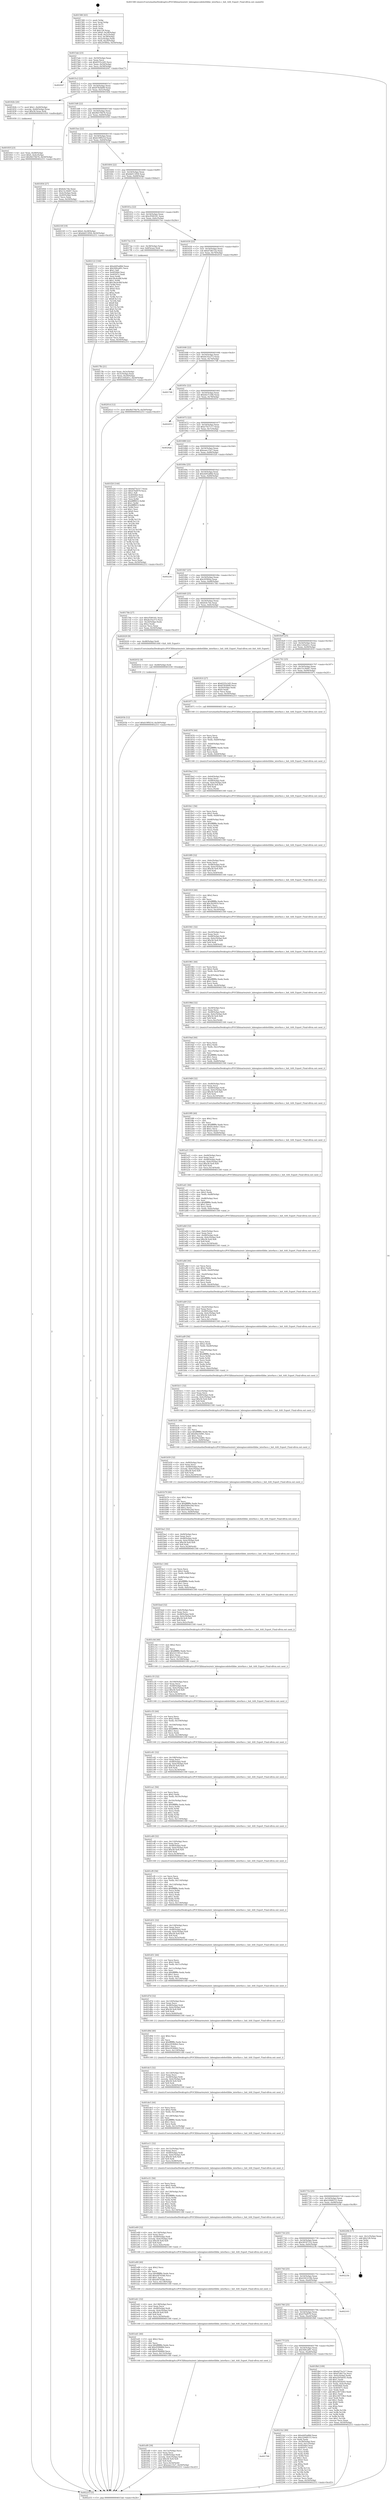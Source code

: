 digraph "0x401580" {
  label = "0x401580 (/mnt/c/Users/mathe/Desktop/tcc/POCII/binaries/extr_labenginecodebotlibbe_interface.c_Init_AAS_Export_Final-ollvm.out::main(0))"
  labelloc = "t"
  node[shape=record]

  Entry [label="",width=0.3,height=0.3,shape=circle,fillcolor=black,style=filled]
  "0x4015ab" [label="{
     0x4015ab [23]\l
     | [instrs]\l
     &nbsp;&nbsp;0x4015ab \<+3\>: mov -0x50(%rbp),%eax\l
     &nbsp;&nbsp;0x4015ae \<+2\>: mov %eax,%ecx\l
     &nbsp;&nbsp;0x4015b0 \<+6\>: sub $0x8355c2d5,%ecx\l
     &nbsp;&nbsp;0x4015b6 \<+3\>: mov %eax,-0x54(%rbp)\l
     &nbsp;&nbsp;0x4015b9 \<+3\>: mov %ecx,-0x58(%rbp)\l
     &nbsp;&nbsp;0x4015bc \<+6\>: je 0000000000402047 \<main+0xac7\>\l
  }"]
  "0x402047" [label="{
     0x402047\l
  }", style=dashed]
  "0x4015c2" [label="{
     0x4015c2 [22]\l
     | [instrs]\l
     &nbsp;&nbsp;0x4015c2 \<+5\>: jmp 00000000004015c7 \<main+0x47\>\l
     &nbsp;&nbsp;0x4015c7 \<+3\>: mov -0x54(%rbp),%eax\l
     &nbsp;&nbsp;0x4015ca \<+5\>: sub $0x8782bbf9,%eax\l
     &nbsp;&nbsp;0x4015cf \<+3\>: mov %eax,-0x5c(%rbp)\l
     &nbsp;&nbsp;0x4015d2 \<+6\>: je 000000000040182b \<main+0x2ab\>\l
  }"]
  Exit [label="",width=0.3,height=0.3,shape=circle,fillcolor=black,style=filled,peripheries=2]
  "0x40182b" [label="{
     0x40182b [20]\l
     | [instrs]\l
     &nbsp;&nbsp;0x40182b \<+7\>: movl $0x1,-0x40(%rbp)\l
     &nbsp;&nbsp;0x401832 \<+4\>: movslq -0x40(%rbp),%rax\l
     &nbsp;&nbsp;0x401836 \<+4\>: imul $0x58,%rax,%rdi\l
     &nbsp;&nbsp;0x40183a \<+5\>: call 0000000000401050 \<malloc@plt\>\l
     | [calls]\l
     &nbsp;&nbsp;0x401050 \{1\} (unknown)\l
  }"]
  "0x4015d8" [label="{
     0x4015d8 [22]\l
     | [instrs]\l
     &nbsp;&nbsp;0x4015d8 \<+5\>: jmp 00000000004015dd \<main+0x5d\>\l
     &nbsp;&nbsp;0x4015dd \<+3\>: mov -0x54(%rbp),%eax\l
     &nbsp;&nbsp;0x4015e0 \<+5\>: sub $0x9b576b76,%eax\l
     &nbsp;&nbsp;0x4015e5 \<+3\>: mov %eax,-0x60(%rbp)\l
     &nbsp;&nbsp;0x4015e8 \<+6\>: je 0000000000401856 \<main+0x2d6\>\l
  }"]
  "0x401798" [label="{
     0x401798\l
  }", style=dashed]
  "0x401856" [label="{
     0x401856 [27]\l
     | [instrs]\l
     &nbsp;&nbsp;0x401856 \<+5\>: mov $0xfe4c7de,%eax\l
     &nbsp;&nbsp;0x40185b \<+5\>: mov $0x15c30d47,%ecx\l
     &nbsp;&nbsp;0x401860 \<+3\>: mov -0x4c(%rbp),%edx\l
     &nbsp;&nbsp;0x401863 \<+3\>: cmp -0x40(%rbp),%edx\l
     &nbsp;&nbsp;0x401866 \<+3\>: cmovl %ecx,%eax\l
     &nbsp;&nbsp;0x401869 \<+3\>: mov %eax,-0x50(%rbp)\l
     &nbsp;&nbsp;0x40186c \<+5\>: jmp 0000000000402253 \<main+0xcd3\>\l
  }"]
  "0x4015ee" [label="{
     0x4015ee [22]\l
     | [instrs]\l
     &nbsp;&nbsp;0x4015ee \<+5\>: jmp 00000000004015f3 \<main+0x73\>\l
     &nbsp;&nbsp;0x4015f3 \<+3\>: mov -0x54(%rbp),%eax\l
     &nbsp;&nbsp;0x4015f6 \<+5\>: sub $0xb19f921d,%eax\l
     &nbsp;&nbsp;0x4015fb \<+3\>: mov %eax,-0x64(%rbp)\l
     &nbsp;&nbsp;0x4015fe \<+6\>: je 000000000040210f \<main+0xb8f\>\l
  }"]
  "0x4021b2" [label="{
     0x4021b2 [89]\l
     | [instrs]\l
     &nbsp;&nbsp;0x4021b2 \<+5\>: mov $0xeb95a88d,%eax\l
     &nbsp;&nbsp;0x4021b7 \<+5\>: mov $0x22068153,%ecx\l
     &nbsp;&nbsp;0x4021bc \<+2\>: xor %edx,%edx\l
     &nbsp;&nbsp;0x4021be \<+3\>: mov -0x28(%rbp),%esi\l
     &nbsp;&nbsp;0x4021c1 \<+3\>: mov %esi,-0x1c(%rbp)\l
     &nbsp;&nbsp;0x4021c4 \<+7\>: mov 0x4050b4,%esi\l
     &nbsp;&nbsp;0x4021cb \<+7\>: mov 0x40507c,%edi\l
     &nbsp;&nbsp;0x4021d2 \<+3\>: sub $0x1,%edx\l
     &nbsp;&nbsp;0x4021d5 \<+3\>: mov %esi,%r8d\l
     &nbsp;&nbsp;0x4021d8 \<+3\>: add %edx,%r8d\l
     &nbsp;&nbsp;0x4021db \<+4\>: imul %r8d,%esi\l
     &nbsp;&nbsp;0x4021df \<+3\>: and $0x1,%esi\l
     &nbsp;&nbsp;0x4021e2 \<+3\>: cmp $0x0,%esi\l
     &nbsp;&nbsp;0x4021e5 \<+4\>: sete %r9b\l
     &nbsp;&nbsp;0x4021e9 \<+3\>: cmp $0xa,%edi\l
     &nbsp;&nbsp;0x4021ec \<+4\>: setl %r10b\l
     &nbsp;&nbsp;0x4021f0 \<+3\>: mov %r9b,%r11b\l
     &nbsp;&nbsp;0x4021f3 \<+3\>: and %r10b,%r11b\l
     &nbsp;&nbsp;0x4021f6 \<+3\>: xor %r10b,%r9b\l
     &nbsp;&nbsp;0x4021f9 \<+3\>: or %r9b,%r11b\l
     &nbsp;&nbsp;0x4021fc \<+4\>: test $0x1,%r11b\l
     &nbsp;&nbsp;0x402200 \<+3\>: cmovne %ecx,%eax\l
     &nbsp;&nbsp;0x402203 \<+3\>: mov %eax,-0x50(%rbp)\l
     &nbsp;&nbsp;0x402206 \<+5\>: jmp 0000000000402253 \<main+0xcd3\>\l
  }"]
  "0x40210f" [label="{
     0x40210f [19]\l
     | [instrs]\l
     &nbsp;&nbsp;0x40210f \<+7\>: movl $0x0,-0x28(%rbp)\l
     &nbsp;&nbsp;0x402116 \<+7\>: movl $0xbb011858,-0x50(%rbp)\l
     &nbsp;&nbsp;0x40211d \<+5\>: jmp 0000000000402253 \<main+0xcd3\>\l
  }"]
  "0x401604" [label="{
     0x401604 [22]\l
     | [instrs]\l
     &nbsp;&nbsp;0x401604 \<+5\>: jmp 0000000000401609 \<main+0x89\>\l
     &nbsp;&nbsp;0x401609 \<+3\>: mov -0x54(%rbp),%eax\l
     &nbsp;&nbsp;0x40160c \<+5\>: sub $0xbb011858,%eax\l
     &nbsp;&nbsp;0x401611 \<+3\>: mov %eax,-0x68(%rbp)\l
     &nbsp;&nbsp;0x401614 \<+6\>: je 0000000000402122 \<main+0xba2\>\l
  }"]
  "0x40203b" [label="{
     0x40203b [12]\l
     | [instrs]\l
     &nbsp;&nbsp;0x40203b \<+7\>: movl $0xb19f921d,-0x50(%rbp)\l
     &nbsp;&nbsp;0x402042 \<+5\>: jmp 0000000000402253 \<main+0xcd3\>\l
  }"]
  "0x402122" [label="{
     0x402122 [144]\l
     | [instrs]\l
     &nbsp;&nbsp;0x402122 \<+5\>: mov $0xeb95a88d,%eax\l
     &nbsp;&nbsp;0x402127 \<+5\>: mov $0x569caf01,%ecx\l
     &nbsp;&nbsp;0x40212c \<+2\>: mov $0x1,%dl\l
     &nbsp;&nbsp;0x40212e \<+7\>: mov 0x4050b4,%esi\l
     &nbsp;&nbsp;0x402135 \<+7\>: mov 0x40507c,%edi\l
     &nbsp;&nbsp;0x40213c \<+3\>: mov %esi,%r8d\l
     &nbsp;&nbsp;0x40213f \<+7\>: sub $0x39cdcd9f,%r8d\l
     &nbsp;&nbsp;0x402146 \<+4\>: sub $0x1,%r8d\l
     &nbsp;&nbsp;0x40214a \<+7\>: add $0x39cdcd9f,%r8d\l
     &nbsp;&nbsp;0x402151 \<+4\>: imul %r8d,%esi\l
     &nbsp;&nbsp;0x402155 \<+3\>: and $0x1,%esi\l
     &nbsp;&nbsp;0x402158 \<+3\>: cmp $0x0,%esi\l
     &nbsp;&nbsp;0x40215b \<+4\>: sete %r9b\l
     &nbsp;&nbsp;0x40215f \<+3\>: cmp $0xa,%edi\l
     &nbsp;&nbsp;0x402162 \<+4\>: setl %r10b\l
     &nbsp;&nbsp;0x402166 \<+3\>: mov %r9b,%r11b\l
     &nbsp;&nbsp;0x402169 \<+4\>: xor $0xff,%r11b\l
     &nbsp;&nbsp;0x40216d \<+3\>: mov %r10b,%bl\l
     &nbsp;&nbsp;0x402170 \<+3\>: xor $0xff,%bl\l
     &nbsp;&nbsp;0x402173 \<+3\>: xor $0x0,%dl\l
     &nbsp;&nbsp;0x402176 \<+3\>: mov %r11b,%r14b\l
     &nbsp;&nbsp;0x402179 \<+4\>: and $0x0,%r14b\l
     &nbsp;&nbsp;0x40217d \<+3\>: and %dl,%r9b\l
     &nbsp;&nbsp;0x402180 \<+3\>: mov %bl,%r15b\l
     &nbsp;&nbsp;0x402183 \<+4\>: and $0x0,%r15b\l
     &nbsp;&nbsp;0x402187 \<+3\>: and %dl,%r10b\l
     &nbsp;&nbsp;0x40218a \<+3\>: or %r9b,%r14b\l
     &nbsp;&nbsp;0x40218d \<+3\>: or %r10b,%r15b\l
     &nbsp;&nbsp;0x402190 \<+3\>: xor %r15b,%r14b\l
     &nbsp;&nbsp;0x402193 \<+3\>: or %bl,%r11b\l
     &nbsp;&nbsp;0x402196 \<+4\>: xor $0xff,%r11b\l
     &nbsp;&nbsp;0x40219a \<+3\>: or $0x0,%dl\l
     &nbsp;&nbsp;0x40219d \<+3\>: and %dl,%r11b\l
     &nbsp;&nbsp;0x4021a0 \<+3\>: or %r11b,%r14b\l
     &nbsp;&nbsp;0x4021a3 \<+4\>: test $0x1,%r14b\l
     &nbsp;&nbsp;0x4021a7 \<+3\>: cmovne %ecx,%eax\l
     &nbsp;&nbsp;0x4021aa \<+3\>: mov %eax,-0x50(%rbp)\l
     &nbsp;&nbsp;0x4021ad \<+5\>: jmp 0000000000402253 \<main+0xcd3\>\l
  }"]
  "0x40161a" [label="{
     0x40161a [22]\l
     | [instrs]\l
     &nbsp;&nbsp;0x40161a \<+5\>: jmp 000000000040161f \<main+0x9f\>\l
     &nbsp;&nbsp;0x40161f \<+3\>: mov -0x54(%rbp),%eax\l
     &nbsp;&nbsp;0x401622 \<+5\>: sub $0xcf590181,%eax\l
     &nbsp;&nbsp;0x401627 \<+3\>: mov %eax,-0x6c(%rbp)\l
     &nbsp;&nbsp;0x40162a \<+6\>: je 00000000004017ee \<main+0x26e\>\l
  }"]
  "0x402032" [label="{
     0x402032 [9]\l
     | [instrs]\l
     &nbsp;&nbsp;0x402032 \<+4\>: mov -0x48(%rbp),%rdi\l
     &nbsp;&nbsp;0x402036 \<+5\>: call 0000000000401030 \<free@plt\>\l
     | [calls]\l
     &nbsp;&nbsp;0x401030 \{1\} (unknown)\l
  }"]
  "0x4017ee" [label="{
     0x4017ee [13]\l
     | [instrs]\l
     &nbsp;&nbsp;0x4017ee \<+4\>: mov -0x38(%rbp),%rax\l
     &nbsp;&nbsp;0x4017f2 \<+4\>: mov 0x8(%rax),%rdi\l
     &nbsp;&nbsp;0x4017f6 \<+5\>: call 0000000000401060 \<atoi@plt\>\l
     | [calls]\l
     &nbsp;&nbsp;0x401060 \{1\} (unknown)\l
  }"]
  "0x401630" [label="{
     0x401630 [22]\l
     | [instrs]\l
     &nbsp;&nbsp;0x401630 \<+5\>: jmp 0000000000401635 \<main+0xb5\>\l
     &nbsp;&nbsp;0x401635 \<+3\>: mov -0x54(%rbp),%eax\l
     &nbsp;&nbsp;0x401638 \<+5\>: sub $0xd7dfe72a,%eax\l
     &nbsp;&nbsp;0x40163d \<+3\>: mov %eax,-0x70(%rbp)\l
     &nbsp;&nbsp;0x401640 \<+6\>: je 000000000040201d \<main+0xa9d\>\l
  }"]
  "0x40177f" [label="{
     0x40177f [25]\l
     | [instrs]\l
     &nbsp;&nbsp;0x40177f \<+5\>: jmp 0000000000401784 \<main+0x204\>\l
     &nbsp;&nbsp;0x401784 \<+3\>: mov -0x54(%rbp),%eax\l
     &nbsp;&nbsp;0x401787 \<+5\>: sub $0x569caf01,%eax\l
     &nbsp;&nbsp;0x40178c \<+6\>: mov %eax,-0xa8(%rbp)\l
     &nbsp;&nbsp;0x401792 \<+6\>: je 00000000004021b2 \<main+0xc32\>\l
  }"]
  "0x40201d" [label="{
     0x40201d [12]\l
     | [instrs]\l
     &nbsp;&nbsp;0x40201d \<+7\>: movl $0x9b576b76,-0x50(%rbp)\l
     &nbsp;&nbsp;0x402024 \<+5\>: jmp 0000000000402253 \<main+0xcd3\>\l
  }"]
  "0x401646" [label="{
     0x401646 [22]\l
     | [instrs]\l
     &nbsp;&nbsp;0x401646 \<+5\>: jmp 000000000040164b \<main+0xcb\>\l
     &nbsp;&nbsp;0x40164b \<+3\>: mov -0x54(%rbp),%eax\l
     &nbsp;&nbsp;0x40164e \<+5\>: sub $0xde35a373,%eax\l
     &nbsp;&nbsp;0x401653 \<+3\>: mov %eax,-0x74(%rbp)\l
     &nbsp;&nbsp;0x401656 \<+6\>: je 00000000004017d6 \<main+0x256\>\l
  }"]
  "0x401fb0" [label="{
     0x401fb0 [109]\l
     | [instrs]\l
     &nbsp;&nbsp;0x401fb0 \<+5\>: mov $0x6d75e317,%eax\l
     &nbsp;&nbsp;0x401fb5 \<+5\>: mov $0xd7dfe72a,%ecx\l
     &nbsp;&nbsp;0x401fba \<+3\>: mov -0x4c(%rbp),%edx\l
     &nbsp;&nbsp;0x401fbd \<+6\>: add $0xa505de45,%edx\l
     &nbsp;&nbsp;0x401fc3 \<+3\>: add $0x1,%edx\l
     &nbsp;&nbsp;0x401fc6 \<+6\>: sub $0xa505de45,%edx\l
     &nbsp;&nbsp;0x401fcc \<+3\>: mov %edx,-0x4c(%rbp)\l
     &nbsp;&nbsp;0x401fcf \<+7\>: mov 0x4050b4,%edx\l
     &nbsp;&nbsp;0x401fd6 \<+7\>: mov 0x40507c,%esi\l
     &nbsp;&nbsp;0x401fdd \<+2\>: mov %edx,%edi\l
     &nbsp;&nbsp;0x401fdf \<+6\>: add $0x236710b3,%edi\l
     &nbsp;&nbsp;0x401fe5 \<+3\>: sub $0x1,%edi\l
     &nbsp;&nbsp;0x401fe8 \<+6\>: sub $0x236710b3,%edi\l
     &nbsp;&nbsp;0x401fee \<+3\>: imul %edi,%edx\l
     &nbsp;&nbsp;0x401ff1 \<+3\>: and $0x1,%edx\l
     &nbsp;&nbsp;0x401ff4 \<+3\>: cmp $0x0,%edx\l
     &nbsp;&nbsp;0x401ff7 \<+4\>: sete %r8b\l
     &nbsp;&nbsp;0x401ffb \<+3\>: cmp $0xa,%esi\l
     &nbsp;&nbsp;0x401ffe \<+4\>: setl %r9b\l
     &nbsp;&nbsp;0x402002 \<+3\>: mov %r8b,%r10b\l
     &nbsp;&nbsp;0x402005 \<+3\>: and %r9b,%r10b\l
     &nbsp;&nbsp;0x402008 \<+3\>: xor %r9b,%r8b\l
     &nbsp;&nbsp;0x40200b \<+3\>: or %r8b,%r10b\l
     &nbsp;&nbsp;0x40200e \<+4\>: test $0x1,%r10b\l
     &nbsp;&nbsp;0x402012 \<+3\>: cmovne %ecx,%eax\l
     &nbsp;&nbsp;0x402015 \<+3\>: mov %eax,-0x50(%rbp)\l
     &nbsp;&nbsp;0x402018 \<+5\>: jmp 0000000000402253 \<main+0xcd3\>\l
  }"]
  "0x4017d6" [label="{
     0x4017d6\l
  }", style=dashed]
  "0x40165c" [label="{
     0x40165c [22]\l
     | [instrs]\l
     &nbsp;&nbsp;0x40165c \<+5\>: jmp 0000000000401661 \<main+0xe1\>\l
     &nbsp;&nbsp;0x401661 \<+3\>: mov -0x54(%rbp),%eax\l
     &nbsp;&nbsp;0x401664 \<+5\>: sub $0xdee7c546,%eax\l
     &nbsp;&nbsp;0x401669 \<+3\>: mov %eax,-0x78(%rbp)\l
     &nbsp;&nbsp;0x40166c \<+6\>: je 0000000000402053 \<main+0xad3\>\l
  }"]
  "0x401766" [label="{
     0x401766 [25]\l
     | [instrs]\l
     &nbsp;&nbsp;0x401766 \<+5\>: jmp 000000000040176b \<main+0x1eb\>\l
     &nbsp;&nbsp;0x40176b \<+3\>: mov -0x54(%rbp),%eax\l
     &nbsp;&nbsp;0x40176e \<+5\>: sub $0x47faf979,%eax\l
     &nbsp;&nbsp;0x401773 \<+6\>: mov %eax,-0xa4(%rbp)\l
     &nbsp;&nbsp;0x401779 \<+6\>: je 0000000000401fb0 \<main+0xa30\>\l
  }"]
  "0x402053" [label="{
     0x402053\l
  }", style=dashed]
  "0x401672" [label="{
     0x401672 [22]\l
     | [instrs]\l
     &nbsp;&nbsp;0x401672 \<+5\>: jmp 0000000000401677 \<main+0xf7\>\l
     &nbsp;&nbsp;0x401677 \<+3\>: mov -0x54(%rbp),%eax\l
     &nbsp;&nbsp;0x40167a \<+5\>: sub $0xe7427c17,%eax\l
     &nbsp;&nbsp;0x40167f \<+3\>: mov %eax,-0x7c(%rbp)\l
     &nbsp;&nbsp;0x401682 \<+6\>: je 00000000004020ab \<main+0xb2b\>\l
  }"]
  "0x402103" [label="{
     0x402103\l
  }", style=dashed]
  "0x4020ab" [label="{
     0x4020ab\l
  }", style=dashed]
  "0x401688" [label="{
     0x401688 [22]\l
     | [instrs]\l
     &nbsp;&nbsp;0x401688 \<+5\>: jmp 000000000040168d \<main+0x10d\>\l
     &nbsp;&nbsp;0x40168d \<+3\>: mov -0x54(%rbp),%eax\l
     &nbsp;&nbsp;0x401690 \<+5\>: sub $0xeaec15e7,%eax\l
     &nbsp;&nbsp;0x401695 \<+3\>: mov %eax,-0x80(%rbp)\l
     &nbsp;&nbsp;0x401698 \<+6\>: je 0000000000401f20 \<main+0x9a0\>\l
  }"]
  "0x40174d" [label="{
     0x40174d [25]\l
     | [instrs]\l
     &nbsp;&nbsp;0x40174d \<+5\>: jmp 0000000000401752 \<main+0x1d2\>\l
     &nbsp;&nbsp;0x401752 \<+3\>: mov -0x54(%rbp),%eax\l
     &nbsp;&nbsp;0x401755 \<+5\>: sub $0x4363218b,%eax\l
     &nbsp;&nbsp;0x40175a \<+6\>: mov %eax,-0xa0(%rbp)\l
     &nbsp;&nbsp;0x401760 \<+6\>: je 0000000000402103 \<main+0xb83\>\l
  }"]
  "0x401f20" [label="{
     0x401f20 [144]\l
     | [instrs]\l
     &nbsp;&nbsp;0x401f20 \<+5\>: mov $0x6d75e317,%eax\l
     &nbsp;&nbsp;0x401f25 \<+5\>: mov $0x47faf979,%ecx\l
     &nbsp;&nbsp;0x401f2a \<+2\>: mov $0x1,%dl\l
     &nbsp;&nbsp;0x401f2c \<+7\>: mov 0x4050b4,%esi\l
     &nbsp;&nbsp;0x401f33 \<+7\>: mov 0x40507c,%edi\l
     &nbsp;&nbsp;0x401f3a \<+3\>: mov %esi,%r8d\l
     &nbsp;&nbsp;0x401f3d \<+7\>: add $0x8ffff453,%r8d\l
     &nbsp;&nbsp;0x401f44 \<+4\>: sub $0x1,%r8d\l
     &nbsp;&nbsp;0x401f48 \<+7\>: sub $0x8ffff453,%r8d\l
     &nbsp;&nbsp;0x401f4f \<+4\>: imul %r8d,%esi\l
     &nbsp;&nbsp;0x401f53 \<+3\>: and $0x1,%esi\l
     &nbsp;&nbsp;0x401f56 \<+3\>: cmp $0x0,%esi\l
     &nbsp;&nbsp;0x401f59 \<+4\>: sete %r9b\l
     &nbsp;&nbsp;0x401f5d \<+3\>: cmp $0xa,%edi\l
     &nbsp;&nbsp;0x401f60 \<+4\>: setl %r10b\l
     &nbsp;&nbsp;0x401f64 \<+3\>: mov %r9b,%r11b\l
     &nbsp;&nbsp;0x401f67 \<+4\>: xor $0xff,%r11b\l
     &nbsp;&nbsp;0x401f6b \<+3\>: mov %r10b,%bl\l
     &nbsp;&nbsp;0x401f6e \<+3\>: xor $0xff,%bl\l
     &nbsp;&nbsp;0x401f71 \<+3\>: xor $0x1,%dl\l
     &nbsp;&nbsp;0x401f74 \<+3\>: mov %r11b,%r14b\l
     &nbsp;&nbsp;0x401f77 \<+4\>: and $0xff,%r14b\l
     &nbsp;&nbsp;0x401f7b \<+3\>: and %dl,%r9b\l
     &nbsp;&nbsp;0x401f7e \<+3\>: mov %bl,%r15b\l
     &nbsp;&nbsp;0x401f81 \<+4\>: and $0xff,%r15b\l
     &nbsp;&nbsp;0x401f85 \<+3\>: and %dl,%r10b\l
     &nbsp;&nbsp;0x401f88 \<+3\>: or %r9b,%r14b\l
     &nbsp;&nbsp;0x401f8b \<+3\>: or %r10b,%r15b\l
     &nbsp;&nbsp;0x401f8e \<+3\>: xor %r15b,%r14b\l
     &nbsp;&nbsp;0x401f91 \<+3\>: or %bl,%r11b\l
     &nbsp;&nbsp;0x401f94 \<+4\>: xor $0xff,%r11b\l
     &nbsp;&nbsp;0x401f98 \<+3\>: or $0x1,%dl\l
     &nbsp;&nbsp;0x401f9b \<+3\>: and %dl,%r11b\l
     &nbsp;&nbsp;0x401f9e \<+3\>: or %r11b,%r14b\l
     &nbsp;&nbsp;0x401fa1 \<+4\>: test $0x1,%r14b\l
     &nbsp;&nbsp;0x401fa5 \<+3\>: cmovne %ecx,%eax\l
     &nbsp;&nbsp;0x401fa8 \<+3\>: mov %eax,-0x50(%rbp)\l
     &nbsp;&nbsp;0x401fab \<+5\>: jmp 0000000000402253 \<main+0xcd3\>\l
  }"]
  "0x40169e" [label="{
     0x40169e [25]\l
     | [instrs]\l
     &nbsp;&nbsp;0x40169e \<+5\>: jmp 00000000004016a3 \<main+0x123\>\l
     &nbsp;&nbsp;0x4016a3 \<+3\>: mov -0x54(%rbp),%eax\l
     &nbsp;&nbsp;0x4016a6 \<+5\>: sub $0xeb95a88d,%eax\l
     &nbsp;&nbsp;0x4016ab \<+6\>: mov %eax,-0x84(%rbp)\l
     &nbsp;&nbsp;0x4016b1 \<+6\>: je 000000000040224c \<main+0xccc\>\l
  }"]
  "0x40223b" [label="{
     0x40223b\l
  }", style=dashed]
  "0x40224c" [label="{
     0x40224c\l
  }", style=dashed]
  "0x4016b7" [label="{
     0x4016b7 [25]\l
     | [instrs]\l
     &nbsp;&nbsp;0x4016b7 \<+5\>: jmp 00000000004016bc \<main+0x13c\>\l
     &nbsp;&nbsp;0x4016bc \<+3\>: mov -0x54(%rbp),%eax\l
     &nbsp;&nbsp;0x4016bf \<+5\>: sub $0x205f64a,%eax\l
     &nbsp;&nbsp;0x4016c4 \<+6\>: mov %eax,-0x88(%rbp)\l
     &nbsp;&nbsp;0x4016ca \<+6\>: je 00000000004017bb \<main+0x23b\>\l
  }"]
  "0x401734" [label="{
     0x401734 [25]\l
     | [instrs]\l
     &nbsp;&nbsp;0x401734 \<+5\>: jmp 0000000000401739 \<main+0x1b9\>\l
     &nbsp;&nbsp;0x401739 \<+3\>: mov -0x54(%rbp),%eax\l
     &nbsp;&nbsp;0x40173c \<+5\>: sub $0x28187332,%eax\l
     &nbsp;&nbsp;0x401741 \<+6\>: mov %eax,-0x9c(%rbp)\l
     &nbsp;&nbsp;0x401747 \<+6\>: je 000000000040223b \<main+0xcbb\>\l
  }"]
  "0x4017bb" [label="{
     0x4017bb [27]\l
     | [instrs]\l
     &nbsp;&nbsp;0x4017bb \<+5\>: mov $0xcf590181,%eax\l
     &nbsp;&nbsp;0x4017c0 \<+5\>: mov $0xde35a373,%ecx\l
     &nbsp;&nbsp;0x4017c5 \<+3\>: mov -0x24(%rbp),%edx\l
     &nbsp;&nbsp;0x4017c8 \<+3\>: cmp $0x2,%edx\l
     &nbsp;&nbsp;0x4017cb \<+3\>: cmovne %ecx,%eax\l
     &nbsp;&nbsp;0x4017ce \<+3\>: mov %eax,-0x50(%rbp)\l
     &nbsp;&nbsp;0x4017d1 \<+5\>: jmp 0000000000402253 \<main+0xcd3\>\l
  }"]
  "0x4016d0" [label="{
     0x4016d0 [25]\l
     | [instrs]\l
     &nbsp;&nbsp;0x4016d0 \<+5\>: jmp 00000000004016d5 \<main+0x155\>\l
     &nbsp;&nbsp;0x4016d5 \<+3\>: mov -0x54(%rbp),%eax\l
     &nbsp;&nbsp;0x4016d8 \<+5\>: sub $0xfe4c7de,%eax\l
     &nbsp;&nbsp;0x4016dd \<+6\>: mov %eax,-0x8c(%rbp)\l
     &nbsp;&nbsp;0x4016e3 \<+6\>: je 0000000000402029 \<main+0xaa9\>\l
  }"]
  "0x402253" [label="{
     0x402253 [5]\l
     | [instrs]\l
     &nbsp;&nbsp;0x402253 \<+5\>: jmp 00000000004015ab \<main+0x2b\>\l
  }"]
  "0x401580" [label="{
     0x401580 [43]\l
     | [instrs]\l
     &nbsp;&nbsp;0x401580 \<+1\>: push %rbp\l
     &nbsp;&nbsp;0x401581 \<+3\>: mov %rsp,%rbp\l
     &nbsp;&nbsp;0x401584 \<+2\>: push %r15\l
     &nbsp;&nbsp;0x401586 \<+2\>: push %r14\l
     &nbsp;&nbsp;0x401588 \<+1\>: push %rbx\l
     &nbsp;&nbsp;0x401589 \<+7\>: sub $0x128,%rsp\l
     &nbsp;&nbsp;0x401590 \<+7\>: movl $0x0,-0x28(%rbp)\l
     &nbsp;&nbsp;0x401597 \<+3\>: mov %edi,-0x2c(%rbp)\l
     &nbsp;&nbsp;0x40159a \<+4\>: mov %rsi,-0x38(%rbp)\l
     &nbsp;&nbsp;0x40159e \<+3\>: mov -0x2c(%rbp),%edi\l
     &nbsp;&nbsp;0x4015a1 \<+3\>: mov %edi,-0x24(%rbp)\l
     &nbsp;&nbsp;0x4015a4 \<+7\>: movl $0x205f64a,-0x50(%rbp)\l
  }"]
  "0x4017fb" [label="{
     0x4017fb [21]\l
     | [instrs]\l
     &nbsp;&nbsp;0x4017fb \<+3\>: mov %eax,-0x3c(%rbp)\l
     &nbsp;&nbsp;0x4017fe \<+3\>: mov -0x3c(%rbp),%eax\l
     &nbsp;&nbsp;0x401801 \<+3\>: mov %eax,-0x20(%rbp)\l
     &nbsp;&nbsp;0x401804 \<+7\>: movl $0x1244a61c,-0x50(%rbp)\l
     &nbsp;&nbsp;0x40180b \<+5\>: jmp 0000000000402253 \<main+0xcd3\>\l
  }"]
  "0x40220b" [label="{
     0x40220b [17]\l
     | [instrs]\l
     &nbsp;&nbsp;0x40220b \<+3\>: mov -0x1c(%rbp),%eax\l
     &nbsp;&nbsp;0x40220e \<+7\>: add $0x128,%rsp\l
     &nbsp;&nbsp;0x402215 \<+1\>: pop %rbx\l
     &nbsp;&nbsp;0x402216 \<+2\>: pop %r14\l
     &nbsp;&nbsp;0x402218 \<+2\>: pop %r15\l
     &nbsp;&nbsp;0x40221a \<+1\>: pop %rbp\l
     &nbsp;&nbsp;0x40221b \<+1\>: ret\l
  }"]
  "0x402029" [label="{
     0x402029 [9]\l
     | [instrs]\l
     &nbsp;&nbsp;0x402029 \<+4\>: mov -0x48(%rbp),%rdi\l
     &nbsp;&nbsp;0x40202d \<+5\>: call 0000000000401440 \<Init_AAS_Export\>\l
     | [calls]\l
     &nbsp;&nbsp;0x401440 \{1\} (/mnt/c/Users/mathe/Desktop/tcc/POCII/binaries/extr_labenginecodebotlibbe_interface.c_Init_AAS_Export_Final-ollvm.out::Init_AAS_Export)\l
  }"]
  "0x4016e9" [label="{
     0x4016e9 [25]\l
     | [instrs]\l
     &nbsp;&nbsp;0x4016e9 \<+5\>: jmp 00000000004016ee \<main+0x16e\>\l
     &nbsp;&nbsp;0x4016ee \<+3\>: mov -0x54(%rbp),%eax\l
     &nbsp;&nbsp;0x4016f1 \<+5\>: sub $0x1244a61c,%eax\l
     &nbsp;&nbsp;0x4016f6 \<+6\>: mov %eax,-0x90(%rbp)\l
     &nbsp;&nbsp;0x4016fc \<+6\>: je 0000000000401810 \<main+0x290\>\l
  }"]
  "0x401ef9" [label="{
     0x401ef9 [39]\l
     | [instrs]\l
     &nbsp;&nbsp;0x401ef9 \<+6\>: mov -0x13c(%rbp),%ecx\l
     &nbsp;&nbsp;0x401eff \<+3\>: imul %eax,%ecx\l
     &nbsp;&nbsp;0x401f02 \<+4\>: mov -0x48(%rbp),%rdi\l
     &nbsp;&nbsp;0x401f06 \<+4\>: movslq -0x4c(%rbp),%r8\l
     &nbsp;&nbsp;0x401f0a \<+4\>: imul $0x58,%r8,%r8\l
     &nbsp;&nbsp;0x401f0e \<+3\>: add %r8,%rdi\l
     &nbsp;&nbsp;0x401f11 \<+3\>: mov %ecx,0x54(%rdi)\l
     &nbsp;&nbsp;0x401f14 \<+7\>: movl $0xeaec15e7,-0x50(%rbp)\l
     &nbsp;&nbsp;0x401f1b \<+5\>: jmp 0000000000402253 \<main+0xcd3\>\l
  }"]
  "0x401810" [label="{
     0x401810 [27]\l
     | [instrs]\l
     &nbsp;&nbsp;0x401810 \<+5\>: mov $0x8355c2d5,%eax\l
     &nbsp;&nbsp;0x401815 \<+5\>: mov $0x8782bbf9,%ecx\l
     &nbsp;&nbsp;0x40181a \<+3\>: mov -0x20(%rbp),%edx\l
     &nbsp;&nbsp;0x40181d \<+3\>: cmp $0x0,%edx\l
     &nbsp;&nbsp;0x401820 \<+3\>: cmove %ecx,%eax\l
     &nbsp;&nbsp;0x401823 \<+3\>: mov %eax,-0x50(%rbp)\l
     &nbsp;&nbsp;0x401826 \<+5\>: jmp 0000000000402253 \<main+0xcd3\>\l
  }"]
  "0x401702" [label="{
     0x401702 [25]\l
     | [instrs]\l
     &nbsp;&nbsp;0x401702 \<+5\>: jmp 0000000000401707 \<main+0x187\>\l
     &nbsp;&nbsp;0x401707 \<+3\>: mov -0x54(%rbp),%eax\l
     &nbsp;&nbsp;0x40170a \<+5\>: sub $0x15c30d47,%eax\l
     &nbsp;&nbsp;0x40170f \<+6\>: mov %eax,-0x94(%rbp)\l
     &nbsp;&nbsp;0x401715 \<+6\>: je 0000000000401871 \<main+0x2f1\>\l
  }"]
  "0x40183f" [label="{
     0x40183f [23]\l
     | [instrs]\l
     &nbsp;&nbsp;0x40183f \<+4\>: mov %rax,-0x48(%rbp)\l
     &nbsp;&nbsp;0x401843 \<+7\>: movl $0x0,-0x4c(%rbp)\l
     &nbsp;&nbsp;0x40184a \<+7\>: movl $0x9b576b76,-0x50(%rbp)\l
     &nbsp;&nbsp;0x401851 \<+5\>: jmp 0000000000402253 \<main+0xcd3\>\l
  }"]
  "0x401ed1" [label="{
     0x401ed1 [40]\l
     | [instrs]\l
     &nbsp;&nbsp;0x401ed1 \<+5\>: mov $0x2,%ecx\l
     &nbsp;&nbsp;0x401ed6 \<+1\>: cltd\l
     &nbsp;&nbsp;0x401ed7 \<+2\>: idiv %ecx\l
     &nbsp;&nbsp;0x401ed9 \<+6\>: imul $0xfffffffe,%edx,%ecx\l
     &nbsp;&nbsp;0x401edf \<+6\>: add $0x450fd8fd,%ecx\l
     &nbsp;&nbsp;0x401ee5 \<+3\>: add $0x1,%ecx\l
     &nbsp;&nbsp;0x401ee8 \<+6\>: sub $0x450fd8fd,%ecx\l
     &nbsp;&nbsp;0x401eee \<+6\>: mov %ecx,-0x13c(%rbp)\l
     &nbsp;&nbsp;0x401ef4 \<+5\>: call 0000000000401160 \<next_i\>\l
     | [calls]\l
     &nbsp;&nbsp;0x401160 \{1\} (/mnt/c/Users/mathe/Desktop/tcc/POCII/binaries/extr_labenginecodebotlibbe_interface.c_Init_AAS_Export_Final-ollvm.out::next_i)\l
  }"]
  "0x401871" [label="{
     0x401871 [5]\l
     | [instrs]\l
     &nbsp;&nbsp;0x401871 \<+5\>: call 0000000000401160 \<next_i\>\l
     | [calls]\l
     &nbsp;&nbsp;0x401160 \{1\} (/mnt/c/Users/mathe/Desktop/tcc/POCII/binaries/extr_labenginecodebotlibbe_interface.c_Init_AAS_Export_Final-ollvm.out::next_i)\l
  }"]
  "0x40171b" [label="{
     0x40171b [25]\l
     | [instrs]\l
     &nbsp;&nbsp;0x40171b \<+5\>: jmp 0000000000401720 \<main+0x1a0\>\l
     &nbsp;&nbsp;0x401720 \<+3\>: mov -0x54(%rbp),%eax\l
     &nbsp;&nbsp;0x401723 \<+5\>: sub $0x22068153,%eax\l
     &nbsp;&nbsp;0x401728 \<+6\>: mov %eax,-0x98(%rbp)\l
     &nbsp;&nbsp;0x40172e \<+6\>: je 000000000040220b \<main+0xc8b\>\l
  }"]
  "0x401876" [label="{
     0x401876 [44]\l
     | [instrs]\l
     &nbsp;&nbsp;0x401876 \<+2\>: xor %ecx,%ecx\l
     &nbsp;&nbsp;0x401878 \<+5\>: mov $0x2,%edx\l
     &nbsp;&nbsp;0x40187d \<+6\>: mov %edx,-0xb0(%rbp)\l
     &nbsp;&nbsp;0x401883 \<+1\>: cltd\l
     &nbsp;&nbsp;0x401884 \<+6\>: mov -0xb0(%rbp),%esi\l
     &nbsp;&nbsp;0x40188a \<+2\>: idiv %esi\l
     &nbsp;&nbsp;0x40188c \<+6\>: imul $0xfffffffe,%edx,%edx\l
     &nbsp;&nbsp;0x401892 \<+3\>: sub $0x1,%ecx\l
     &nbsp;&nbsp;0x401895 \<+2\>: sub %ecx,%edx\l
     &nbsp;&nbsp;0x401897 \<+6\>: mov %edx,-0xb4(%rbp)\l
     &nbsp;&nbsp;0x40189d \<+5\>: call 0000000000401160 \<next_i\>\l
     | [calls]\l
     &nbsp;&nbsp;0x401160 \{1\} (/mnt/c/Users/mathe/Desktop/tcc/POCII/binaries/extr_labenginecodebotlibbe_interface.c_Init_AAS_Export_Final-ollvm.out::next_i)\l
  }"]
  "0x4018a2" [label="{
     0x4018a2 [31]\l
     | [instrs]\l
     &nbsp;&nbsp;0x4018a2 \<+6\>: mov -0xb4(%rbp),%ecx\l
     &nbsp;&nbsp;0x4018a8 \<+3\>: imul %eax,%ecx\l
     &nbsp;&nbsp;0x4018ab \<+4\>: mov -0x48(%rbp),%rdi\l
     &nbsp;&nbsp;0x4018af \<+4\>: movslq -0x4c(%rbp),%r8\l
     &nbsp;&nbsp;0x4018b3 \<+4\>: imul $0x58,%r8,%r8\l
     &nbsp;&nbsp;0x4018b7 \<+3\>: add %r8,%rdi\l
     &nbsp;&nbsp;0x4018ba \<+2\>: mov %ecx,(%rdi)\l
     &nbsp;&nbsp;0x4018bc \<+5\>: call 0000000000401160 \<next_i\>\l
     | [calls]\l
     &nbsp;&nbsp;0x401160 \{1\} (/mnt/c/Users/mathe/Desktop/tcc/POCII/binaries/extr_labenginecodebotlibbe_interface.c_Init_AAS_Export_Final-ollvm.out::next_i)\l
  }"]
  "0x4018c1" [label="{
     0x4018c1 [56]\l
     | [instrs]\l
     &nbsp;&nbsp;0x4018c1 \<+2\>: xor %ecx,%ecx\l
     &nbsp;&nbsp;0x4018c3 \<+5\>: mov $0x2,%edx\l
     &nbsp;&nbsp;0x4018c8 \<+6\>: mov %edx,-0xb8(%rbp)\l
     &nbsp;&nbsp;0x4018ce \<+1\>: cltd\l
     &nbsp;&nbsp;0x4018cf \<+6\>: mov -0xb8(%rbp),%esi\l
     &nbsp;&nbsp;0x4018d5 \<+2\>: idiv %esi\l
     &nbsp;&nbsp;0x4018d7 \<+6\>: imul $0xfffffffe,%edx,%edx\l
     &nbsp;&nbsp;0x4018dd \<+3\>: mov %ecx,%r9d\l
     &nbsp;&nbsp;0x4018e0 \<+3\>: sub %edx,%r9d\l
     &nbsp;&nbsp;0x4018e3 \<+2\>: mov %ecx,%edx\l
     &nbsp;&nbsp;0x4018e5 \<+3\>: sub $0x1,%edx\l
     &nbsp;&nbsp;0x4018e8 \<+3\>: add %edx,%r9d\l
     &nbsp;&nbsp;0x4018eb \<+3\>: sub %r9d,%ecx\l
     &nbsp;&nbsp;0x4018ee \<+6\>: mov %ecx,-0xbc(%rbp)\l
     &nbsp;&nbsp;0x4018f4 \<+5\>: call 0000000000401160 \<next_i\>\l
     | [calls]\l
     &nbsp;&nbsp;0x401160 \{1\} (/mnt/c/Users/mathe/Desktop/tcc/POCII/binaries/extr_labenginecodebotlibbe_interface.c_Init_AAS_Export_Final-ollvm.out::next_i)\l
  }"]
  "0x4018f9" [label="{
     0x4018f9 [32]\l
     | [instrs]\l
     &nbsp;&nbsp;0x4018f9 \<+6\>: mov -0xbc(%rbp),%ecx\l
     &nbsp;&nbsp;0x4018ff \<+3\>: imul %eax,%ecx\l
     &nbsp;&nbsp;0x401902 \<+4\>: mov -0x48(%rbp),%rdi\l
     &nbsp;&nbsp;0x401906 \<+4\>: movslq -0x4c(%rbp),%r8\l
     &nbsp;&nbsp;0x40190a \<+4\>: imul $0x58,%r8,%r8\l
     &nbsp;&nbsp;0x40190e \<+3\>: add %r8,%rdi\l
     &nbsp;&nbsp;0x401911 \<+3\>: mov %ecx,0x4(%rdi)\l
     &nbsp;&nbsp;0x401914 \<+5\>: call 0000000000401160 \<next_i\>\l
     | [calls]\l
     &nbsp;&nbsp;0x401160 \{1\} (/mnt/c/Users/mathe/Desktop/tcc/POCII/binaries/extr_labenginecodebotlibbe_interface.c_Init_AAS_Export_Final-ollvm.out::next_i)\l
  }"]
  "0x401919" [label="{
     0x401919 [40]\l
     | [instrs]\l
     &nbsp;&nbsp;0x401919 \<+5\>: mov $0x2,%ecx\l
     &nbsp;&nbsp;0x40191e \<+1\>: cltd\l
     &nbsp;&nbsp;0x40191f \<+2\>: idiv %ecx\l
     &nbsp;&nbsp;0x401921 \<+6\>: imul $0xfffffffe,%edx,%ecx\l
     &nbsp;&nbsp;0x401927 \<+6\>: add $0x3b20f19,%ecx\l
     &nbsp;&nbsp;0x40192d \<+3\>: add $0x1,%ecx\l
     &nbsp;&nbsp;0x401930 \<+6\>: sub $0x3b20f19,%ecx\l
     &nbsp;&nbsp;0x401936 \<+6\>: mov %ecx,-0xc0(%rbp)\l
     &nbsp;&nbsp;0x40193c \<+5\>: call 0000000000401160 \<next_i\>\l
     | [calls]\l
     &nbsp;&nbsp;0x401160 \{1\} (/mnt/c/Users/mathe/Desktop/tcc/POCII/binaries/extr_labenginecodebotlibbe_interface.c_Init_AAS_Export_Final-ollvm.out::next_i)\l
  }"]
  "0x401941" [label="{
     0x401941 [32]\l
     | [instrs]\l
     &nbsp;&nbsp;0x401941 \<+6\>: mov -0xc0(%rbp),%ecx\l
     &nbsp;&nbsp;0x401947 \<+3\>: imul %eax,%ecx\l
     &nbsp;&nbsp;0x40194a \<+4\>: mov -0x48(%rbp),%rdi\l
     &nbsp;&nbsp;0x40194e \<+4\>: movslq -0x4c(%rbp),%r8\l
     &nbsp;&nbsp;0x401952 \<+4\>: imul $0x58,%r8,%r8\l
     &nbsp;&nbsp;0x401956 \<+3\>: add %r8,%rdi\l
     &nbsp;&nbsp;0x401959 \<+3\>: mov %ecx,0x8(%rdi)\l
     &nbsp;&nbsp;0x40195c \<+5\>: call 0000000000401160 \<next_i\>\l
     | [calls]\l
     &nbsp;&nbsp;0x401160 \{1\} (/mnt/c/Users/mathe/Desktop/tcc/POCII/binaries/extr_labenginecodebotlibbe_interface.c_Init_AAS_Export_Final-ollvm.out::next_i)\l
  }"]
  "0x401961" [label="{
     0x401961 [44]\l
     | [instrs]\l
     &nbsp;&nbsp;0x401961 \<+2\>: xor %ecx,%ecx\l
     &nbsp;&nbsp;0x401963 \<+5\>: mov $0x2,%edx\l
     &nbsp;&nbsp;0x401968 \<+6\>: mov %edx,-0xc4(%rbp)\l
     &nbsp;&nbsp;0x40196e \<+1\>: cltd\l
     &nbsp;&nbsp;0x40196f \<+6\>: mov -0xc4(%rbp),%esi\l
     &nbsp;&nbsp;0x401975 \<+2\>: idiv %esi\l
     &nbsp;&nbsp;0x401977 \<+6\>: imul $0xfffffffe,%edx,%edx\l
     &nbsp;&nbsp;0x40197d \<+3\>: sub $0x1,%ecx\l
     &nbsp;&nbsp;0x401980 \<+2\>: sub %ecx,%edx\l
     &nbsp;&nbsp;0x401982 \<+6\>: mov %edx,-0xc8(%rbp)\l
     &nbsp;&nbsp;0x401988 \<+5\>: call 0000000000401160 \<next_i\>\l
     | [calls]\l
     &nbsp;&nbsp;0x401160 \{1\} (/mnt/c/Users/mathe/Desktop/tcc/POCII/binaries/extr_labenginecodebotlibbe_interface.c_Init_AAS_Export_Final-ollvm.out::next_i)\l
  }"]
  "0x40198d" [label="{
     0x40198d [32]\l
     | [instrs]\l
     &nbsp;&nbsp;0x40198d \<+6\>: mov -0xc8(%rbp),%ecx\l
     &nbsp;&nbsp;0x401993 \<+3\>: imul %eax,%ecx\l
     &nbsp;&nbsp;0x401996 \<+4\>: mov -0x48(%rbp),%rdi\l
     &nbsp;&nbsp;0x40199a \<+4\>: movslq -0x4c(%rbp),%r8\l
     &nbsp;&nbsp;0x40199e \<+4\>: imul $0x58,%r8,%r8\l
     &nbsp;&nbsp;0x4019a2 \<+3\>: add %r8,%rdi\l
     &nbsp;&nbsp;0x4019a5 \<+3\>: mov %ecx,0xc(%rdi)\l
     &nbsp;&nbsp;0x4019a8 \<+5\>: call 0000000000401160 \<next_i\>\l
     | [calls]\l
     &nbsp;&nbsp;0x401160 \{1\} (/mnt/c/Users/mathe/Desktop/tcc/POCII/binaries/extr_labenginecodebotlibbe_interface.c_Init_AAS_Export_Final-ollvm.out::next_i)\l
  }"]
  "0x4019ad" [label="{
     0x4019ad [44]\l
     | [instrs]\l
     &nbsp;&nbsp;0x4019ad \<+2\>: xor %ecx,%ecx\l
     &nbsp;&nbsp;0x4019af \<+5\>: mov $0x2,%edx\l
     &nbsp;&nbsp;0x4019b4 \<+6\>: mov %edx,-0xcc(%rbp)\l
     &nbsp;&nbsp;0x4019ba \<+1\>: cltd\l
     &nbsp;&nbsp;0x4019bb \<+6\>: mov -0xcc(%rbp),%esi\l
     &nbsp;&nbsp;0x4019c1 \<+2\>: idiv %esi\l
     &nbsp;&nbsp;0x4019c3 \<+6\>: imul $0xfffffffe,%edx,%edx\l
     &nbsp;&nbsp;0x4019c9 \<+3\>: sub $0x1,%ecx\l
     &nbsp;&nbsp;0x4019cc \<+2\>: sub %ecx,%edx\l
     &nbsp;&nbsp;0x4019ce \<+6\>: mov %edx,-0xd0(%rbp)\l
     &nbsp;&nbsp;0x4019d4 \<+5\>: call 0000000000401160 \<next_i\>\l
     | [calls]\l
     &nbsp;&nbsp;0x401160 \{1\} (/mnt/c/Users/mathe/Desktop/tcc/POCII/binaries/extr_labenginecodebotlibbe_interface.c_Init_AAS_Export_Final-ollvm.out::next_i)\l
  }"]
  "0x4019d9" [label="{
     0x4019d9 [32]\l
     | [instrs]\l
     &nbsp;&nbsp;0x4019d9 \<+6\>: mov -0xd0(%rbp),%ecx\l
     &nbsp;&nbsp;0x4019df \<+3\>: imul %eax,%ecx\l
     &nbsp;&nbsp;0x4019e2 \<+4\>: mov -0x48(%rbp),%rdi\l
     &nbsp;&nbsp;0x4019e6 \<+4\>: movslq -0x4c(%rbp),%r8\l
     &nbsp;&nbsp;0x4019ea \<+4\>: imul $0x58,%r8,%r8\l
     &nbsp;&nbsp;0x4019ee \<+3\>: add %r8,%rdi\l
     &nbsp;&nbsp;0x4019f1 \<+3\>: mov %ecx,0x10(%rdi)\l
     &nbsp;&nbsp;0x4019f4 \<+5\>: call 0000000000401160 \<next_i\>\l
     | [calls]\l
     &nbsp;&nbsp;0x401160 \{1\} (/mnt/c/Users/mathe/Desktop/tcc/POCII/binaries/extr_labenginecodebotlibbe_interface.c_Init_AAS_Export_Final-ollvm.out::next_i)\l
  }"]
  "0x4019f9" [label="{
     0x4019f9 [40]\l
     | [instrs]\l
     &nbsp;&nbsp;0x4019f9 \<+5\>: mov $0x2,%ecx\l
     &nbsp;&nbsp;0x4019fe \<+1\>: cltd\l
     &nbsp;&nbsp;0x4019ff \<+2\>: idiv %ecx\l
     &nbsp;&nbsp;0x401a01 \<+6\>: imul $0xfffffffe,%edx,%ecx\l
     &nbsp;&nbsp;0x401a07 \<+6\>: add $0x91cbebc7,%ecx\l
     &nbsp;&nbsp;0x401a0d \<+3\>: add $0x1,%ecx\l
     &nbsp;&nbsp;0x401a10 \<+6\>: sub $0x91cbebc7,%ecx\l
     &nbsp;&nbsp;0x401a16 \<+6\>: mov %ecx,-0xd4(%rbp)\l
     &nbsp;&nbsp;0x401a1c \<+5\>: call 0000000000401160 \<next_i\>\l
     | [calls]\l
     &nbsp;&nbsp;0x401160 \{1\} (/mnt/c/Users/mathe/Desktop/tcc/POCII/binaries/extr_labenginecodebotlibbe_interface.c_Init_AAS_Export_Final-ollvm.out::next_i)\l
  }"]
  "0x401a21" [label="{
     0x401a21 [32]\l
     | [instrs]\l
     &nbsp;&nbsp;0x401a21 \<+6\>: mov -0xd4(%rbp),%ecx\l
     &nbsp;&nbsp;0x401a27 \<+3\>: imul %eax,%ecx\l
     &nbsp;&nbsp;0x401a2a \<+4\>: mov -0x48(%rbp),%rdi\l
     &nbsp;&nbsp;0x401a2e \<+4\>: movslq -0x4c(%rbp),%r8\l
     &nbsp;&nbsp;0x401a32 \<+4\>: imul $0x58,%r8,%r8\l
     &nbsp;&nbsp;0x401a36 \<+3\>: add %r8,%rdi\l
     &nbsp;&nbsp;0x401a39 \<+3\>: mov %ecx,0x14(%rdi)\l
     &nbsp;&nbsp;0x401a3c \<+5\>: call 0000000000401160 \<next_i\>\l
     | [calls]\l
     &nbsp;&nbsp;0x401160 \{1\} (/mnt/c/Users/mathe/Desktop/tcc/POCII/binaries/extr_labenginecodebotlibbe_interface.c_Init_AAS_Export_Final-ollvm.out::next_i)\l
  }"]
  "0x401a41" [label="{
     0x401a41 [44]\l
     | [instrs]\l
     &nbsp;&nbsp;0x401a41 \<+2\>: xor %ecx,%ecx\l
     &nbsp;&nbsp;0x401a43 \<+5\>: mov $0x2,%edx\l
     &nbsp;&nbsp;0x401a48 \<+6\>: mov %edx,-0xd8(%rbp)\l
     &nbsp;&nbsp;0x401a4e \<+1\>: cltd\l
     &nbsp;&nbsp;0x401a4f \<+6\>: mov -0xd8(%rbp),%esi\l
     &nbsp;&nbsp;0x401a55 \<+2\>: idiv %esi\l
     &nbsp;&nbsp;0x401a57 \<+6\>: imul $0xfffffffe,%edx,%edx\l
     &nbsp;&nbsp;0x401a5d \<+3\>: sub $0x1,%ecx\l
     &nbsp;&nbsp;0x401a60 \<+2\>: sub %ecx,%edx\l
     &nbsp;&nbsp;0x401a62 \<+6\>: mov %edx,-0xdc(%rbp)\l
     &nbsp;&nbsp;0x401a68 \<+5\>: call 0000000000401160 \<next_i\>\l
     | [calls]\l
     &nbsp;&nbsp;0x401160 \{1\} (/mnt/c/Users/mathe/Desktop/tcc/POCII/binaries/extr_labenginecodebotlibbe_interface.c_Init_AAS_Export_Final-ollvm.out::next_i)\l
  }"]
  "0x401a6d" [label="{
     0x401a6d [32]\l
     | [instrs]\l
     &nbsp;&nbsp;0x401a6d \<+6\>: mov -0xdc(%rbp),%ecx\l
     &nbsp;&nbsp;0x401a73 \<+3\>: imul %eax,%ecx\l
     &nbsp;&nbsp;0x401a76 \<+4\>: mov -0x48(%rbp),%rdi\l
     &nbsp;&nbsp;0x401a7a \<+4\>: movslq -0x4c(%rbp),%r8\l
     &nbsp;&nbsp;0x401a7e \<+4\>: imul $0x58,%r8,%r8\l
     &nbsp;&nbsp;0x401a82 \<+3\>: add %r8,%rdi\l
     &nbsp;&nbsp;0x401a85 \<+3\>: mov %ecx,0x18(%rdi)\l
     &nbsp;&nbsp;0x401a88 \<+5\>: call 0000000000401160 \<next_i\>\l
     | [calls]\l
     &nbsp;&nbsp;0x401160 \{1\} (/mnt/c/Users/mathe/Desktop/tcc/POCII/binaries/extr_labenginecodebotlibbe_interface.c_Init_AAS_Export_Final-ollvm.out::next_i)\l
  }"]
  "0x401a8d" [label="{
     0x401a8d [44]\l
     | [instrs]\l
     &nbsp;&nbsp;0x401a8d \<+2\>: xor %ecx,%ecx\l
     &nbsp;&nbsp;0x401a8f \<+5\>: mov $0x2,%edx\l
     &nbsp;&nbsp;0x401a94 \<+6\>: mov %edx,-0xe0(%rbp)\l
     &nbsp;&nbsp;0x401a9a \<+1\>: cltd\l
     &nbsp;&nbsp;0x401a9b \<+6\>: mov -0xe0(%rbp),%esi\l
     &nbsp;&nbsp;0x401aa1 \<+2\>: idiv %esi\l
     &nbsp;&nbsp;0x401aa3 \<+6\>: imul $0xfffffffe,%edx,%edx\l
     &nbsp;&nbsp;0x401aa9 \<+3\>: sub $0x1,%ecx\l
     &nbsp;&nbsp;0x401aac \<+2\>: sub %ecx,%edx\l
     &nbsp;&nbsp;0x401aae \<+6\>: mov %edx,-0xe4(%rbp)\l
     &nbsp;&nbsp;0x401ab4 \<+5\>: call 0000000000401160 \<next_i\>\l
     | [calls]\l
     &nbsp;&nbsp;0x401160 \{1\} (/mnt/c/Users/mathe/Desktop/tcc/POCII/binaries/extr_labenginecodebotlibbe_interface.c_Init_AAS_Export_Final-ollvm.out::next_i)\l
  }"]
  "0x401ab9" [label="{
     0x401ab9 [32]\l
     | [instrs]\l
     &nbsp;&nbsp;0x401ab9 \<+6\>: mov -0xe4(%rbp),%ecx\l
     &nbsp;&nbsp;0x401abf \<+3\>: imul %eax,%ecx\l
     &nbsp;&nbsp;0x401ac2 \<+4\>: mov -0x48(%rbp),%rdi\l
     &nbsp;&nbsp;0x401ac6 \<+4\>: movslq -0x4c(%rbp),%r8\l
     &nbsp;&nbsp;0x401aca \<+4\>: imul $0x58,%r8,%r8\l
     &nbsp;&nbsp;0x401ace \<+3\>: add %r8,%rdi\l
     &nbsp;&nbsp;0x401ad1 \<+3\>: mov %ecx,0x1c(%rdi)\l
     &nbsp;&nbsp;0x401ad4 \<+5\>: call 0000000000401160 \<next_i\>\l
     | [calls]\l
     &nbsp;&nbsp;0x401160 \{1\} (/mnt/c/Users/mathe/Desktop/tcc/POCII/binaries/extr_labenginecodebotlibbe_interface.c_Init_AAS_Export_Final-ollvm.out::next_i)\l
  }"]
  "0x401ad9" [label="{
     0x401ad9 [56]\l
     | [instrs]\l
     &nbsp;&nbsp;0x401ad9 \<+2\>: xor %ecx,%ecx\l
     &nbsp;&nbsp;0x401adb \<+5\>: mov $0x2,%edx\l
     &nbsp;&nbsp;0x401ae0 \<+6\>: mov %edx,-0xe8(%rbp)\l
     &nbsp;&nbsp;0x401ae6 \<+1\>: cltd\l
     &nbsp;&nbsp;0x401ae7 \<+6\>: mov -0xe8(%rbp),%esi\l
     &nbsp;&nbsp;0x401aed \<+2\>: idiv %esi\l
     &nbsp;&nbsp;0x401aef \<+6\>: imul $0xfffffffe,%edx,%edx\l
     &nbsp;&nbsp;0x401af5 \<+3\>: mov %ecx,%r9d\l
     &nbsp;&nbsp;0x401af8 \<+3\>: sub %edx,%r9d\l
     &nbsp;&nbsp;0x401afb \<+2\>: mov %ecx,%edx\l
     &nbsp;&nbsp;0x401afd \<+3\>: sub $0x1,%edx\l
     &nbsp;&nbsp;0x401b00 \<+3\>: add %edx,%r9d\l
     &nbsp;&nbsp;0x401b03 \<+3\>: sub %r9d,%ecx\l
     &nbsp;&nbsp;0x401b06 \<+6\>: mov %ecx,-0xec(%rbp)\l
     &nbsp;&nbsp;0x401b0c \<+5\>: call 0000000000401160 \<next_i\>\l
     | [calls]\l
     &nbsp;&nbsp;0x401160 \{1\} (/mnt/c/Users/mathe/Desktop/tcc/POCII/binaries/extr_labenginecodebotlibbe_interface.c_Init_AAS_Export_Final-ollvm.out::next_i)\l
  }"]
  "0x401b11" [label="{
     0x401b11 [32]\l
     | [instrs]\l
     &nbsp;&nbsp;0x401b11 \<+6\>: mov -0xec(%rbp),%ecx\l
     &nbsp;&nbsp;0x401b17 \<+3\>: imul %eax,%ecx\l
     &nbsp;&nbsp;0x401b1a \<+4\>: mov -0x48(%rbp),%rdi\l
     &nbsp;&nbsp;0x401b1e \<+4\>: movslq -0x4c(%rbp),%r8\l
     &nbsp;&nbsp;0x401b22 \<+4\>: imul $0x58,%r8,%r8\l
     &nbsp;&nbsp;0x401b26 \<+3\>: add %r8,%rdi\l
     &nbsp;&nbsp;0x401b29 \<+3\>: mov %ecx,0x20(%rdi)\l
     &nbsp;&nbsp;0x401b2c \<+5\>: call 0000000000401160 \<next_i\>\l
     | [calls]\l
     &nbsp;&nbsp;0x401160 \{1\} (/mnt/c/Users/mathe/Desktop/tcc/POCII/binaries/extr_labenginecodebotlibbe_interface.c_Init_AAS_Export_Final-ollvm.out::next_i)\l
  }"]
  "0x401b31" [label="{
     0x401b31 [40]\l
     | [instrs]\l
     &nbsp;&nbsp;0x401b31 \<+5\>: mov $0x2,%ecx\l
     &nbsp;&nbsp;0x401b36 \<+1\>: cltd\l
     &nbsp;&nbsp;0x401b37 \<+2\>: idiv %ecx\l
     &nbsp;&nbsp;0x401b39 \<+6\>: imul $0xfffffffe,%edx,%ecx\l
     &nbsp;&nbsp;0x401b3f \<+6\>: add $0x69a1b981,%ecx\l
     &nbsp;&nbsp;0x401b45 \<+3\>: add $0x1,%ecx\l
     &nbsp;&nbsp;0x401b48 \<+6\>: sub $0x69a1b981,%ecx\l
     &nbsp;&nbsp;0x401b4e \<+6\>: mov %ecx,-0xf0(%rbp)\l
     &nbsp;&nbsp;0x401b54 \<+5\>: call 0000000000401160 \<next_i\>\l
     | [calls]\l
     &nbsp;&nbsp;0x401160 \{1\} (/mnt/c/Users/mathe/Desktop/tcc/POCII/binaries/extr_labenginecodebotlibbe_interface.c_Init_AAS_Export_Final-ollvm.out::next_i)\l
  }"]
  "0x401b59" [label="{
     0x401b59 [32]\l
     | [instrs]\l
     &nbsp;&nbsp;0x401b59 \<+6\>: mov -0xf0(%rbp),%ecx\l
     &nbsp;&nbsp;0x401b5f \<+3\>: imul %eax,%ecx\l
     &nbsp;&nbsp;0x401b62 \<+4\>: mov -0x48(%rbp),%rdi\l
     &nbsp;&nbsp;0x401b66 \<+4\>: movslq -0x4c(%rbp),%r8\l
     &nbsp;&nbsp;0x401b6a \<+4\>: imul $0x58,%r8,%r8\l
     &nbsp;&nbsp;0x401b6e \<+3\>: add %r8,%rdi\l
     &nbsp;&nbsp;0x401b71 \<+3\>: mov %ecx,0x24(%rdi)\l
     &nbsp;&nbsp;0x401b74 \<+5\>: call 0000000000401160 \<next_i\>\l
     | [calls]\l
     &nbsp;&nbsp;0x401160 \{1\} (/mnt/c/Users/mathe/Desktop/tcc/POCII/binaries/extr_labenginecodebotlibbe_interface.c_Init_AAS_Export_Final-ollvm.out::next_i)\l
  }"]
  "0x401b79" [label="{
     0x401b79 [40]\l
     | [instrs]\l
     &nbsp;&nbsp;0x401b79 \<+5\>: mov $0x2,%ecx\l
     &nbsp;&nbsp;0x401b7e \<+1\>: cltd\l
     &nbsp;&nbsp;0x401b7f \<+2\>: idiv %ecx\l
     &nbsp;&nbsp;0x401b81 \<+6\>: imul $0xfffffffe,%edx,%ecx\l
     &nbsp;&nbsp;0x401b87 \<+6\>: sub $0xf560e24d,%ecx\l
     &nbsp;&nbsp;0x401b8d \<+3\>: add $0x1,%ecx\l
     &nbsp;&nbsp;0x401b90 \<+6\>: add $0xf560e24d,%ecx\l
     &nbsp;&nbsp;0x401b96 \<+6\>: mov %ecx,-0xf4(%rbp)\l
     &nbsp;&nbsp;0x401b9c \<+5\>: call 0000000000401160 \<next_i\>\l
     | [calls]\l
     &nbsp;&nbsp;0x401160 \{1\} (/mnt/c/Users/mathe/Desktop/tcc/POCII/binaries/extr_labenginecodebotlibbe_interface.c_Init_AAS_Export_Final-ollvm.out::next_i)\l
  }"]
  "0x401ba1" [label="{
     0x401ba1 [32]\l
     | [instrs]\l
     &nbsp;&nbsp;0x401ba1 \<+6\>: mov -0xf4(%rbp),%ecx\l
     &nbsp;&nbsp;0x401ba7 \<+3\>: imul %eax,%ecx\l
     &nbsp;&nbsp;0x401baa \<+4\>: mov -0x48(%rbp),%rdi\l
     &nbsp;&nbsp;0x401bae \<+4\>: movslq -0x4c(%rbp),%r8\l
     &nbsp;&nbsp;0x401bb2 \<+4\>: imul $0x58,%r8,%r8\l
     &nbsp;&nbsp;0x401bb6 \<+3\>: add %r8,%rdi\l
     &nbsp;&nbsp;0x401bb9 \<+3\>: mov %ecx,0x28(%rdi)\l
     &nbsp;&nbsp;0x401bbc \<+5\>: call 0000000000401160 \<next_i\>\l
     | [calls]\l
     &nbsp;&nbsp;0x401160 \{1\} (/mnt/c/Users/mathe/Desktop/tcc/POCII/binaries/extr_labenginecodebotlibbe_interface.c_Init_AAS_Export_Final-ollvm.out::next_i)\l
  }"]
  "0x401bc1" [label="{
     0x401bc1 [44]\l
     | [instrs]\l
     &nbsp;&nbsp;0x401bc1 \<+2\>: xor %ecx,%ecx\l
     &nbsp;&nbsp;0x401bc3 \<+5\>: mov $0x2,%edx\l
     &nbsp;&nbsp;0x401bc8 \<+6\>: mov %edx,-0xf8(%rbp)\l
     &nbsp;&nbsp;0x401bce \<+1\>: cltd\l
     &nbsp;&nbsp;0x401bcf \<+6\>: mov -0xf8(%rbp),%esi\l
     &nbsp;&nbsp;0x401bd5 \<+2\>: idiv %esi\l
     &nbsp;&nbsp;0x401bd7 \<+6\>: imul $0xfffffffe,%edx,%edx\l
     &nbsp;&nbsp;0x401bdd \<+3\>: sub $0x1,%ecx\l
     &nbsp;&nbsp;0x401be0 \<+2\>: sub %ecx,%edx\l
     &nbsp;&nbsp;0x401be2 \<+6\>: mov %edx,-0xfc(%rbp)\l
     &nbsp;&nbsp;0x401be8 \<+5\>: call 0000000000401160 \<next_i\>\l
     | [calls]\l
     &nbsp;&nbsp;0x401160 \{1\} (/mnt/c/Users/mathe/Desktop/tcc/POCII/binaries/extr_labenginecodebotlibbe_interface.c_Init_AAS_Export_Final-ollvm.out::next_i)\l
  }"]
  "0x401bed" [label="{
     0x401bed [32]\l
     | [instrs]\l
     &nbsp;&nbsp;0x401bed \<+6\>: mov -0xfc(%rbp),%ecx\l
     &nbsp;&nbsp;0x401bf3 \<+3\>: imul %eax,%ecx\l
     &nbsp;&nbsp;0x401bf6 \<+4\>: mov -0x48(%rbp),%rdi\l
     &nbsp;&nbsp;0x401bfa \<+4\>: movslq -0x4c(%rbp),%r8\l
     &nbsp;&nbsp;0x401bfe \<+4\>: imul $0x58,%r8,%r8\l
     &nbsp;&nbsp;0x401c02 \<+3\>: add %r8,%rdi\l
     &nbsp;&nbsp;0x401c05 \<+3\>: mov %ecx,0x2c(%rdi)\l
     &nbsp;&nbsp;0x401c08 \<+5\>: call 0000000000401160 \<next_i\>\l
     | [calls]\l
     &nbsp;&nbsp;0x401160 \{1\} (/mnt/c/Users/mathe/Desktop/tcc/POCII/binaries/extr_labenginecodebotlibbe_interface.c_Init_AAS_Export_Final-ollvm.out::next_i)\l
  }"]
  "0x401c0d" [label="{
     0x401c0d [40]\l
     | [instrs]\l
     &nbsp;&nbsp;0x401c0d \<+5\>: mov $0x2,%ecx\l
     &nbsp;&nbsp;0x401c12 \<+1\>: cltd\l
     &nbsp;&nbsp;0x401c13 \<+2\>: idiv %ecx\l
     &nbsp;&nbsp;0x401c15 \<+6\>: imul $0xfffffffe,%edx,%ecx\l
     &nbsp;&nbsp;0x401c1b \<+6\>: add $0x521391a3,%ecx\l
     &nbsp;&nbsp;0x401c21 \<+3\>: add $0x1,%ecx\l
     &nbsp;&nbsp;0x401c24 \<+6\>: sub $0x521391a3,%ecx\l
     &nbsp;&nbsp;0x401c2a \<+6\>: mov %ecx,-0x100(%rbp)\l
     &nbsp;&nbsp;0x401c30 \<+5\>: call 0000000000401160 \<next_i\>\l
     | [calls]\l
     &nbsp;&nbsp;0x401160 \{1\} (/mnt/c/Users/mathe/Desktop/tcc/POCII/binaries/extr_labenginecodebotlibbe_interface.c_Init_AAS_Export_Final-ollvm.out::next_i)\l
  }"]
  "0x401c35" [label="{
     0x401c35 [32]\l
     | [instrs]\l
     &nbsp;&nbsp;0x401c35 \<+6\>: mov -0x100(%rbp),%ecx\l
     &nbsp;&nbsp;0x401c3b \<+3\>: imul %eax,%ecx\l
     &nbsp;&nbsp;0x401c3e \<+4\>: mov -0x48(%rbp),%rdi\l
     &nbsp;&nbsp;0x401c42 \<+4\>: movslq -0x4c(%rbp),%r8\l
     &nbsp;&nbsp;0x401c46 \<+4\>: imul $0x58,%r8,%r8\l
     &nbsp;&nbsp;0x401c4a \<+3\>: add %r8,%rdi\l
     &nbsp;&nbsp;0x401c4d \<+3\>: mov %ecx,0x30(%rdi)\l
     &nbsp;&nbsp;0x401c50 \<+5\>: call 0000000000401160 \<next_i\>\l
     | [calls]\l
     &nbsp;&nbsp;0x401160 \{1\} (/mnt/c/Users/mathe/Desktop/tcc/POCII/binaries/extr_labenginecodebotlibbe_interface.c_Init_AAS_Export_Final-ollvm.out::next_i)\l
  }"]
  "0x401c55" [label="{
     0x401c55 [44]\l
     | [instrs]\l
     &nbsp;&nbsp;0x401c55 \<+2\>: xor %ecx,%ecx\l
     &nbsp;&nbsp;0x401c57 \<+5\>: mov $0x2,%edx\l
     &nbsp;&nbsp;0x401c5c \<+6\>: mov %edx,-0x104(%rbp)\l
     &nbsp;&nbsp;0x401c62 \<+1\>: cltd\l
     &nbsp;&nbsp;0x401c63 \<+6\>: mov -0x104(%rbp),%esi\l
     &nbsp;&nbsp;0x401c69 \<+2\>: idiv %esi\l
     &nbsp;&nbsp;0x401c6b \<+6\>: imul $0xfffffffe,%edx,%edx\l
     &nbsp;&nbsp;0x401c71 \<+3\>: sub $0x1,%ecx\l
     &nbsp;&nbsp;0x401c74 \<+2\>: sub %ecx,%edx\l
     &nbsp;&nbsp;0x401c76 \<+6\>: mov %edx,-0x108(%rbp)\l
     &nbsp;&nbsp;0x401c7c \<+5\>: call 0000000000401160 \<next_i\>\l
     | [calls]\l
     &nbsp;&nbsp;0x401160 \{1\} (/mnt/c/Users/mathe/Desktop/tcc/POCII/binaries/extr_labenginecodebotlibbe_interface.c_Init_AAS_Export_Final-ollvm.out::next_i)\l
  }"]
  "0x401c81" [label="{
     0x401c81 [32]\l
     | [instrs]\l
     &nbsp;&nbsp;0x401c81 \<+6\>: mov -0x108(%rbp),%ecx\l
     &nbsp;&nbsp;0x401c87 \<+3\>: imul %eax,%ecx\l
     &nbsp;&nbsp;0x401c8a \<+4\>: mov -0x48(%rbp),%rdi\l
     &nbsp;&nbsp;0x401c8e \<+4\>: movslq -0x4c(%rbp),%r8\l
     &nbsp;&nbsp;0x401c92 \<+4\>: imul $0x58,%r8,%r8\l
     &nbsp;&nbsp;0x401c96 \<+3\>: add %r8,%rdi\l
     &nbsp;&nbsp;0x401c99 \<+3\>: mov %ecx,0x34(%rdi)\l
     &nbsp;&nbsp;0x401c9c \<+5\>: call 0000000000401160 \<next_i\>\l
     | [calls]\l
     &nbsp;&nbsp;0x401160 \{1\} (/mnt/c/Users/mathe/Desktop/tcc/POCII/binaries/extr_labenginecodebotlibbe_interface.c_Init_AAS_Export_Final-ollvm.out::next_i)\l
  }"]
  "0x401ca1" [label="{
     0x401ca1 [56]\l
     | [instrs]\l
     &nbsp;&nbsp;0x401ca1 \<+2\>: xor %ecx,%ecx\l
     &nbsp;&nbsp;0x401ca3 \<+5\>: mov $0x2,%edx\l
     &nbsp;&nbsp;0x401ca8 \<+6\>: mov %edx,-0x10c(%rbp)\l
     &nbsp;&nbsp;0x401cae \<+1\>: cltd\l
     &nbsp;&nbsp;0x401caf \<+6\>: mov -0x10c(%rbp),%esi\l
     &nbsp;&nbsp;0x401cb5 \<+2\>: idiv %esi\l
     &nbsp;&nbsp;0x401cb7 \<+6\>: imul $0xfffffffe,%edx,%edx\l
     &nbsp;&nbsp;0x401cbd \<+3\>: mov %ecx,%r9d\l
     &nbsp;&nbsp;0x401cc0 \<+3\>: sub %edx,%r9d\l
     &nbsp;&nbsp;0x401cc3 \<+2\>: mov %ecx,%edx\l
     &nbsp;&nbsp;0x401cc5 \<+3\>: sub $0x1,%edx\l
     &nbsp;&nbsp;0x401cc8 \<+3\>: add %edx,%r9d\l
     &nbsp;&nbsp;0x401ccb \<+3\>: sub %r9d,%ecx\l
     &nbsp;&nbsp;0x401cce \<+6\>: mov %ecx,-0x110(%rbp)\l
     &nbsp;&nbsp;0x401cd4 \<+5\>: call 0000000000401160 \<next_i\>\l
     | [calls]\l
     &nbsp;&nbsp;0x401160 \{1\} (/mnt/c/Users/mathe/Desktop/tcc/POCII/binaries/extr_labenginecodebotlibbe_interface.c_Init_AAS_Export_Final-ollvm.out::next_i)\l
  }"]
  "0x401cd9" [label="{
     0x401cd9 [32]\l
     | [instrs]\l
     &nbsp;&nbsp;0x401cd9 \<+6\>: mov -0x110(%rbp),%ecx\l
     &nbsp;&nbsp;0x401cdf \<+3\>: imul %eax,%ecx\l
     &nbsp;&nbsp;0x401ce2 \<+4\>: mov -0x48(%rbp),%rdi\l
     &nbsp;&nbsp;0x401ce6 \<+4\>: movslq -0x4c(%rbp),%r8\l
     &nbsp;&nbsp;0x401cea \<+4\>: imul $0x58,%r8,%r8\l
     &nbsp;&nbsp;0x401cee \<+3\>: add %r8,%rdi\l
     &nbsp;&nbsp;0x401cf1 \<+3\>: mov %ecx,0x38(%rdi)\l
     &nbsp;&nbsp;0x401cf4 \<+5\>: call 0000000000401160 \<next_i\>\l
     | [calls]\l
     &nbsp;&nbsp;0x401160 \{1\} (/mnt/c/Users/mathe/Desktop/tcc/POCII/binaries/extr_labenginecodebotlibbe_interface.c_Init_AAS_Export_Final-ollvm.out::next_i)\l
  }"]
  "0x401cf9" [label="{
     0x401cf9 [56]\l
     | [instrs]\l
     &nbsp;&nbsp;0x401cf9 \<+2\>: xor %ecx,%ecx\l
     &nbsp;&nbsp;0x401cfb \<+5\>: mov $0x2,%edx\l
     &nbsp;&nbsp;0x401d00 \<+6\>: mov %edx,-0x114(%rbp)\l
     &nbsp;&nbsp;0x401d06 \<+1\>: cltd\l
     &nbsp;&nbsp;0x401d07 \<+6\>: mov -0x114(%rbp),%esi\l
     &nbsp;&nbsp;0x401d0d \<+2\>: idiv %esi\l
     &nbsp;&nbsp;0x401d0f \<+6\>: imul $0xfffffffe,%edx,%edx\l
     &nbsp;&nbsp;0x401d15 \<+3\>: mov %ecx,%r9d\l
     &nbsp;&nbsp;0x401d18 \<+3\>: sub %edx,%r9d\l
     &nbsp;&nbsp;0x401d1b \<+2\>: mov %ecx,%edx\l
     &nbsp;&nbsp;0x401d1d \<+3\>: sub $0x1,%edx\l
     &nbsp;&nbsp;0x401d20 \<+3\>: add %edx,%r9d\l
     &nbsp;&nbsp;0x401d23 \<+3\>: sub %r9d,%ecx\l
     &nbsp;&nbsp;0x401d26 \<+6\>: mov %ecx,-0x118(%rbp)\l
     &nbsp;&nbsp;0x401d2c \<+5\>: call 0000000000401160 \<next_i\>\l
     | [calls]\l
     &nbsp;&nbsp;0x401160 \{1\} (/mnt/c/Users/mathe/Desktop/tcc/POCII/binaries/extr_labenginecodebotlibbe_interface.c_Init_AAS_Export_Final-ollvm.out::next_i)\l
  }"]
  "0x401d31" [label="{
     0x401d31 [32]\l
     | [instrs]\l
     &nbsp;&nbsp;0x401d31 \<+6\>: mov -0x118(%rbp),%ecx\l
     &nbsp;&nbsp;0x401d37 \<+3\>: imul %eax,%ecx\l
     &nbsp;&nbsp;0x401d3a \<+4\>: mov -0x48(%rbp),%rdi\l
     &nbsp;&nbsp;0x401d3e \<+4\>: movslq -0x4c(%rbp),%r8\l
     &nbsp;&nbsp;0x401d42 \<+4\>: imul $0x58,%r8,%r8\l
     &nbsp;&nbsp;0x401d46 \<+3\>: add %r8,%rdi\l
     &nbsp;&nbsp;0x401d49 \<+3\>: mov %ecx,0x3c(%rdi)\l
     &nbsp;&nbsp;0x401d4c \<+5\>: call 0000000000401160 \<next_i\>\l
     | [calls]\l
     &nbsp;&nbsp;0x401160 \{1\} (/mnt/c/Users/mathe/Desktop/tcc/POCII/binaries/extr_labenginecodebotlibbe_interface.c_Init_AAS_Export_Final-ollvm.out::next_i)\l
  }"]
  "0x401d51" [label="{
     0x401d51 [44]\l
     | [instrs]\l
     &nbsp;&nbsp;0x401d51 \<+2\>: xor %ecx,%ecx\l
     &nbsp;&nbsp;0x401d53 \<+5\>: mov $0x2,%edx\l
     &nbsp;&nbsp;0x401d58 \<+6\>: mov %edx,-0x11c(%rbp)\l
     &nbsp;&nbsp;0x401d5e \<+1\>: cltd\l
     &nbsp;&nbsp;0x401d5f \<+6\>: mov -0x11c(%rbp),%esi\l
     &nbsp;&nbsp;0x401d65 \<+2\>: idiv %esi\l
     &nbsp;&nbsp;0x401d67 \<+6\>: imul $0xfffffffe,%edx,%edx\l
     &nbsp;&nbsp;0x401d6d \<+3\>: sub $0x1,%ecx\l
     &nbsp;&nbsp;0x401d70 \<+2\>: sub %ecx,%edx\l
     &nbsp;&nbsp;0x401d72 \<+6\>: mov %edx,-0x120(%rbp)\l
     &nbsp;&nbsp;0x401d78 \<+5\>: call 0000000000401160 \<next_i\>\l
     | [calls]\l
     &nbsp;&nbsp;0x401160 \{1\} (/mnt/c/Users/mathe/Desktop/tcc/POCII/binaries/extr_labenginecodebotlibbe_interface.c_Init_AAS_Export_Final-ollvm.out::next_i)\l
  }"]
  "0x401d7d" [label="{
     0x401d7d [32]\l
     | [instrs]\l
     &nbsp;&nbsp;0x401d7d \<+6\>: mov -0x120(%rbp),%ecx\l
     &nbsp;&nbsp;0x401d83 \<+3\>: imul %eax,%ecx\l
     &nbsp;&nbsp;0x401d86 \<+4\>: mov -0x48(%rbp),%rdi\l
     &nbsp;&nbsp;0x401d8a \<+4\>: movslq -0x4c(%rbp),%r8\l
     &nbsp;&nbsp;0x401d8e \<+4\>: imul $0x58,%r8,%r8\l
     &nbsp;&nbsp;0x401d92 \<+3\>: add %r8,%rdi\l
     &nbsp;&nbsp;0x401d95 \<+3\>: mov %ecx,0x40(%rdi)\l
     &nbsp;&nbsp;0x401d98 \<+5\>: call 0000000000401160 \<next_i\>\l
     | [calls]\l
     &nbsp;&nbsp;0x401160 \{1\} (/mnt/c/Users/mathe/Desktop/tcc/POCII/binaries/extr_labenginecodebotlibbe_interface.c_Init_AAS_Export_Final-ollvm.out::next_i)\l
  }"]
  "0x401d9d" [label="{
     0x401d9d [40]\l
     | [instrs]\l
     &nbsp;&nbsp;0x401d9d \<+5\>: mov $0x2,%ecx\l
     &nbsp;&nbsp;0x401da2 \<+1\>: cltd\l
     &nbsp;&nbsp;0x401da3 \<+2\>: idiv %ecx\l
     &nbsp;&nbsp;0x401da5 \<+6\>: imul $0xfffffffe,%edx,%ecx\l
     &nbsp;&nbsp;0x401dab \<+6\>: sub $0xe29384b2,%ecx\l
     &nbsp;&nbsp;0x401db1 \<+3\>: add $0x1,%ecx\l
     &nbsp;&nbsp;0x401db4 \<+6\>: add $0xe29384b2,%ecx\l
     &nbsp;&nbsp;0x401dba \<+6\>: mov %ecx,-0x124(%rbp)\l
     &nbsp;&nbsp;0x401dc0 \<+5\>: call 0000000000401160 \<next_i\>\l
     | [calls]\l
     &nbsp;&nbsp;0x401160 \{1\} (/mnt/c/Users/mathe/Desktop/tcc/POCII/binaries/extr_labenginecodebotlibbe_interface.c_Init_AAS_Export_Final-ollvm.out::next_i)\l
  }"]
  "0x401dc5" [label="{
     0x401dc5 [32]\l
     | [instrs]\l
     &nbsp;&nbsp;0x401dc5 \<+6\>: mov -0x124(%rbp),%ecx\l
     &nbsp;&nbsp;0x401dcb \<+3\>: imul %eax,%ecx\l
     &nbsp;&nbsp;0x401dce \<+4\>: mov -0x48(%rbp),%rdi\l
     &nbsp;&nbsp;0x401dd2 \<+4\>: movslq -0x4c(%rbp),%r8\l
     &nbsp;&nbsp;0x401dd6 \<+4\>: imul $0x58,%r8,%r8\l
     &nbsp;&nbsp;0x401dda \<+3\>: add %r8,%rdi\l
     &nbsp;&nbsp;0x401ddd \<+3\>: mov %ecx,0x44(%rdi)\l
     &nbsp;&nbsp;0x401de0 \<+5\>: call 0000000000401160 \<next_i\>\l
     | [calls]\l
     &nbsp;&nbsp;0x401160 \{1\} (/mnt/c/Users/mathe/Desktop/tcc/POCII/binaries/extr_labenginecodebotlibbe_interface.c_Init_AAS_Export_Final-ollvm.out::next_i)\l
  }"]
  "0x401de5" [label="{
     0x401de5 [44]\l
     | [instrs]\l
     &nbsp;&nbsp;0x401de5 \<+2\>: xor %ecx,%ecx\l
     &nbsp;&nbsp;0x401de7 \<+5\>: mov $0x2,%edx\l
     &nbsp;&nbsp;0x401dec \<+6\>: mov %edx,-0x128(%rbp)\l
     &nbsp;&nbsp;0x401df2 \<+1\>: cltd\l
     &nbsp;&nbsp;0x401df3 \<+6\>: mov -0x128(%rbp),%esi\l
     &nbsp;&nbsp;0x401df9 \<+2\>: idiv %esi\l
     &nbsp;&nbsp;0x401dfb \<+6\>: imul $0xfffffffe,%edx,%edx\l
     &nbsp;&nbsp;0x401e01 \<+3\>: sub $0x1,%ecx\l
     &nbsp;&nbsp;0x401e04 \<+2\>: sub %ecx,%edx\l
     &nbsp;&nbsp;0x401e06 \<+6\>: mov %edx,-0x12c(%rbp)\l
     &nbsp;&nbsp;0x401e0c \<+5\>: call 0000000000401160 \<next_i\>\l
     | [calls]\l
     &nbsp;&nbsp;0x401160 \{1\} (/mnt/c/Users/mathe/Desktop/tcc/POCII/binaries/extr_labenginecodebotlibbe_interface.c_Init_AAS_Export_Final-ollvm.out::next_i)\l
  }"]
  "0x401e11" [label="{
     0x401e11 [32]\l
     | [instrs]\l
     &nbsp;&nbsp;0x401e11 \<+6\>: mov -0x12c(%rbp),%ecx\l
     &nbsp;&nbsp;0x401e17 \<+3\>: imul %eax,%ecx\l
     &nbsp;&nbsp;0x401e1a \<+4\>: mov -0x48(%rbp),%rdi\l
     &nbsp;&nbsp;0x401e1e \<+4\>: movslq -0x4c(%rbp),%r8\l
     &nbsp;&nbsp;0x401e22 \<+4\>: imul $0x58,%r8,%r8\l
     &nbsp;&nbsp;0x401e26 \<+3\>: add %r8,%rdi\l
     &nbsp;&nbsp;0x401e29 \<+3\>: mov %ecx,0x48(%rdi)\l
     &nbsp;&nbsp;0x401e2c \<+5\>: call 0000000000401160 \<next_i\>\l
     | [calls]\l
     &nbsp;&nbsp;0x401160 \{1\} (/mnt/c/Users/mathe/Desktop/tcc/POCII/binaries/extr_labenginecodebotlibbe_interface.c_Init_AAS_Export_Final-ollvm.out::next_i)\l
  }"]
  "0x401e31" [label="{
     0x401e31 [56]\l
     | [instrs]\l
     &nbsp;&nbsp;0x401e31 \<+2\>: xor %ecx,%ecx\l
     &nbsp;&nbsp;0x401e33 \<+5\>: mov $0x2,%edx\l
     &nbsp;&nbsp;0x401e38 \<+6\>: mov %edx,-0x130(%rbp)\l
     &nbsp;&nbsp;0x401e3e \<+1\>: cltd\l
     &nbsp;&nbsp;0x401e3f \<+6\>: mov -0x130(%rbp),%esi\l
     &nbsp;&nbsp;0x401e45 \<+2\>: idiv %esi\l
     &nbsp;&nbsp;0x401e47 \<+6\>: imul $0xfffffffe,%edx,%edx\l
     &nbsp;&nbsp;0x401e4d \<+3\>: mov %ecx,%r9d\l
     &nbsp;&nbsp;0x401e50 \<+3\>: sub %edx,%r9d\l
     &nbsp;&nbsp;0x401e53 \<+2\>: mov %ecx,%edx\l
     &nbsp;&nbsp;0x401e55 \<+3\>: sub $0x1,%edx\l
     &nbsp;&nbsp;0x401e58 \<+3\>: add %edx,%r9d\l
     &nbsp;&nbsp;0x401e5b \<+3\>: sub %r9d,%ecx\l
     &nbsp;&nbsp;0x401e5e \<+6\>: mov %ecx,-0x134(%rbp)\l
     &nbsp;&nbsp;0x401e64 \<+5\>: call 0000000000401160 \<next_i\>\l
     | [calls]\l
     &nbsp;&nbsp;0x401160 \{1\} (/mnt/c/Users/mathe/Desktop/tcc/POCII/binaries/extr_labenginecodebotlibbe_interface.c_Init_AAS_Export_Final-ollvm.out::next_i)\l
  }"]
  "0x401e69" [label="{
     0x401e69 [32]\l
     | [instrs]\l
     &nbsp;&nbsp;0x401e69 \<+6\>: mov -0x134(%rbp),%ecx\l
     &nbsp;&nbsp;0x401e6f \<+3\>: imul %eax,%ecx\l
     &nbsp;&nbsp;0x401e72 \<+4\>: mov -0x48(%rbp),%rdi\l
     &nbsp;&nbsp;0x401e76 \<+4\>: movslq -0x4c(%rbp),%r8\l
     &nbsp;&nbsp;0x401e7a \<+4\>: imul $0x58,%r8,%r8\l
     &nbsp;&nbsp;0x401e7e \<+3\>: add %r8,%rdi\l
     &nbsp;&nbsp;0x401e81 \<+3\>: mov %ecx,0x4c(%rdi)\l
     &nbsp;&nbsp;0x401e84 \<+5\>: call 0000000000401160 \<next_i\>\l
     | [calls]\l
     &nbsp;&nbsp;0x401160 \{1\} (/mnt/c/Users/mathe/Desktop/tcc/POCII/binaries/extr_labenginecodebotlibbe_interface.c_Init_AAS_Export_Final-ollvm.out::next_i)\l
  }"]
  "0x401e89" [label="{
     0x401e89 [40]\l
     | [instrs]\l
     &nbsp;&nbsp;0x401e89 \<+5\>: mov $0x2,%ecx\l
     &nbsp;&nbsp;0x401e8e \<+1\>: cltd\l
     &nbsp;&nbsp;0x401e8f \<+2\>: idiv %ecx\l
     &nbsp;&nbsp;0x401e91 \<+6\>: imul $0xfffffffe,%edx,%ecx\l
     &nbsp;&nbsp;0x401e97 \<+6\>: add $0xe0f7d3db,%ecx\l
     &nbsp;&nbsp;0x401e9d \<+3\>: add $0x1,%ecx\l
     &nbsp;&nbsp;0x401ea0 \<+6\>: sub $0xe0f7d3db,%ecx\l
     &nbsp;&nbsp;0x401ea6 \<+6\>: mov %ecx,-0x138(%rbp)\l
     &nbsp;&nbsp;0x401eac \<+5\>: call 0000000000401160 \<next_i\>\l
     | [calls]\l
     &nbsp;&nbsp;0x401160 \{1\} (/mnt/c/Users/mathe/Desktop/tcc/POCII/binaries/extr_labenginecodebotlibbe_interface.c_Init_AAS_Export_Final-ollvm.out::next_i)\l
  }"]
  "0x401eb1" [label="{
     0x401eb1 [32]\l
     | [instrs]\l
     &nbsp;&nbsp;0x401eb1 \<+6\>: mov -0x138(%rbp),%ecx\l
     &nbsp;&nbsp;0x401eb7 \<+3\>: imul %eax,%ecx\l
     &nbsp;&nbsp;0x401eba \<+4\>: mov -0x48(%rbp),%rdi\l
     &nbsp;&nbsp;0x401ebe \<+4\>: movslq -0x4c(%rbp),%r8\l
     &nbsp;&nbsp;0x401ec2 \<+4\>: imul $0x58,%r8,%r8\l
     &nbsp;&nbsp;0x401ec6 \<+3\>: add %r8,%rdi\l
     &nbsp;&nbsp;0x401ec9 \<+3\>: mov %ecx,0x50(%rdi)\l
     &nbsp;&nbsp;0x401ecc \<+5\>: call 0000000000401160 \<next_i\>\l
     | [calls]\l
     &nbsp;&nbsp;0x401160 \{1\} (/mnt/c/Users/mathe/Desktop/tcc/POCII/binaries/extr_labenginecodebotlibbe_interface.c_Init_AAS_Export_Final-ollvm.out::next_i)\l
  }"]
  Entry -> "0x401580" [label=" 1"]
  "0x4015ab" -> "0x402047" [label=" 0"]
  "0x4015ab" -> "0x4015c2" [label=" 15"]
  "0x40220b" -> Exit [label=" 1"]
  "0x4015c2" -> "0x40182b" [label=" 1"]
  "0x4015c2" -> "0x4015d8" [label=" 14"]
  "0x4021b2" -> "0x402253" [label=" 1"]
  "0x4015d8" -> "0x401856" [label=" 2"]
  "0x4015d8" -> "0x4015ee" [label=" 12"]
  "0x40177f" -> "0x401798" [label=" 0"]
  "0x4015ee" -> "0x40210f" [label=" 1"]
  "0x4015ee" -> "0x401604" [label=" 11"]
  "0x40177f" -> "0x4021b2" [label=" 1"]
  "0x401604" -> "0x402122" [label=" 1"]
  "0x401604" -> "0x40161a" [label=" 10"]
  "0x402122" -> "0x402253" [label=" 1"]
  "0x40161a" -> "0x4017ee" [label=" 1"]
  "0x40161a" -> "0x401630" [label=" 9"]
  "0x40210f" -> "0x402253" [label=" 1"]
  "0x401630" -> "0x40201d" [label=" 1"]
  "0x401630" -> "0x401646" [label=" 8"]
  "0x40203b" -> "0x402253" [label=" 1"]
  "0x401646" -> "0x4017d6" [label=" 0"]
  "0x401646" -> "0x40165c" [label=" 8"]
  "0x402032" -> "0x40203b" [label=" 1"]
  "0x40165c" -> "0x402053" [label=" 0"]
  "0x40165c" -> "0x401672" [label=" 8"]
  "0x40201d" -> "0x402253" [label=" 1"]
  "0x401672" -> "0x4020ab" [label=" 0"]
  "0x401672" -> "0x401688" [label=" 8"]
  "0x401fb0" -> "0x402253" [label=" 1"]
  "0x401688" -> "0x401f20" [label=" 1"]
  "0x401688" -> "0x40169e" [label=" 7"]
  "0x401766" -> "0x401fb0" [label=" 1"]
  "0x40169e" -> "0x40224c" [label=" 0"]
  "0x40169e" -> "0x4016b7" [label=" 7"]
  "0x402029" -> "0x402032" [label=" 1"]
  "0x4016b7" -> "0x4017bb" [label=" 1"]
  "0x4016b7" -> "0x4016d0" [label=" 6"]
  "0x4017bb" -> "0x402253" [label=" 1"]
  "0x401580" -> "0x4015ab" [label=" 1"]
  "0x402253" -> "0x4015ab" [label=" 14"]
  "0x4017ee" -> "0x4017fb" [label=" 1"]
  "0x4017fb" -> "0x402253" [label=" 1"]
  "0x40174d" -> "0x402103" [label=" 0"]
  "0x4016d0" -> "0x402029" [label=" 1"]
  "0x4016d0" -> "0x4016e9" [label=" 5"]
  "0x401766" -> "0x40177f" [label=" 1"]
  "0x4016e9" -> "0x401810" [label=" 1"]
  "0x4016e9" -> "0x401702" [label=" 4"]
  "0x401810" -> "0x402253" [label=" 1"]
  "0x40182b" -> "0x40183f" [label=" 1"]
  "0x40183f" -> "0x402253" [label=" 1"]
  "0x401856" -> "0x402253" [label=" 2"]
  "0x401734" -> "0x40223b" [label=" 0"]
  "0x401702" -> "0x401871" [label=" 1"]
  "0x401702" -> "0x40171b" [label=" 3"]
  "0x401871" -> "0x401876" [label=" 1"]
  "0x401876" -> "0x4018a2" [label=" 1"]
  "0x4018a2" -> "0x4018c1" [label=" 1"]
  "0x4018c1" -> "0x4018f9" [label=" 1"]
  "0x4018f9" -> "0x401919" [label=" 1"]
  "0x401919" -> "0x401941" [label=" 1"]
  "0x401941" -> "0x401961" [label=" 1"]
  "0x401961" -> "0x40198d" [label=" 1"]
  "0x40198d" -> "0x4019ad" [label=" 1"]
  "0x4019ad" -> "0x4019d9" [label=" 1"]
  "0x4019d9" -> "0x4019f9" [label=" 1"]
  "0x4019f9" -> "0x401a21" [label=" 1"]
  "0x401a21" -> "0x401a41" [label=" 1"]
  "0x401a41" -> "0x401a6d" [label=" 1"]
  "0x401a6d" -> "0x401a8d" [label=" 1"]
  "0x401a8d" -> "0x401ab9" [label=" 1"]
  "0x401ab9" -> "0x401ad9" [label=" 1"]
  "0x401ad9" -> "0x401b11" [label=" 1"]
  "0x401b11" -> "0x401b31" [label=" 1"]
  "0x401b31" -> "0x401b59" [label=" 1"]
  "0x401b59" -> "0x401b79" [label=" 1"]
  "0x401b79" -> "0x401ba1" [label=" 1"]
  "0x401ba1" -> "0x401bc1" [label=" 1"]
  "0x401bc1" -> "0x401bed" [label=" 1"]
  "0x401bed" -> "0x401c0d" [label=" 1"]
  "0x401c0d" -> "0x401c35" [label=" 1"]
  "0x401c35" -> "0x401c55" [label=" 1"]
  "0x401c55" -> "0x401c81" [label=" 1"]
  "0x401c81" -> "0x401ca1" [label=" 1"]
  "0x401ca1" -> "0x401cd9" [label=" 1"]
  "0x401cd9" -> "0x401cf9" [label=" 1"]
  "0x401cf9" -> "0x401d31" [label=" 1"]
  "0x401d31" -> "0x401d51" [label=" 1"]
  "0x401d51" -> "0x401d7d" [label=" 1"]
  "0x401d7d" -> "0x401d9d" [label=" 1"]
  "0x401d9d" -> "0x401dc5" [label=" 1"]
  "0x401dc5" -> "0x401de5" [label=" 1"]
  "0x401de5" -> "0x401e11" [label=" 1"]
  "0x401e11" -> "0x401e31" [label=" 1"]
  "0x401e31" -> "0x401e69" [label=" 1"]
  "0x401e69" -> "0x401e89" [label=" 1"]
  "0x401e89" -> "0x401eb1" [label=" 1"]
  "0x401eb1" -> "0x401ed1" [label=" 1"]
  "0x401ed1" -> "0x401ef9" [label=" 1"]
  "0x401ef9" -> "0x402253" [label=" 1"]
  "0x401f20" -> "0x402253" [label=" 1"]
  "0x401734" -> "0x40174d" [label=" 2"]
  "0x40171b" -> "0x40220b" [label=" 1"]
  "0x40171b" -> "0x401734" [label=" 2"]
  "0x40174d" -> "0x401766" [label=" 2"]
}
